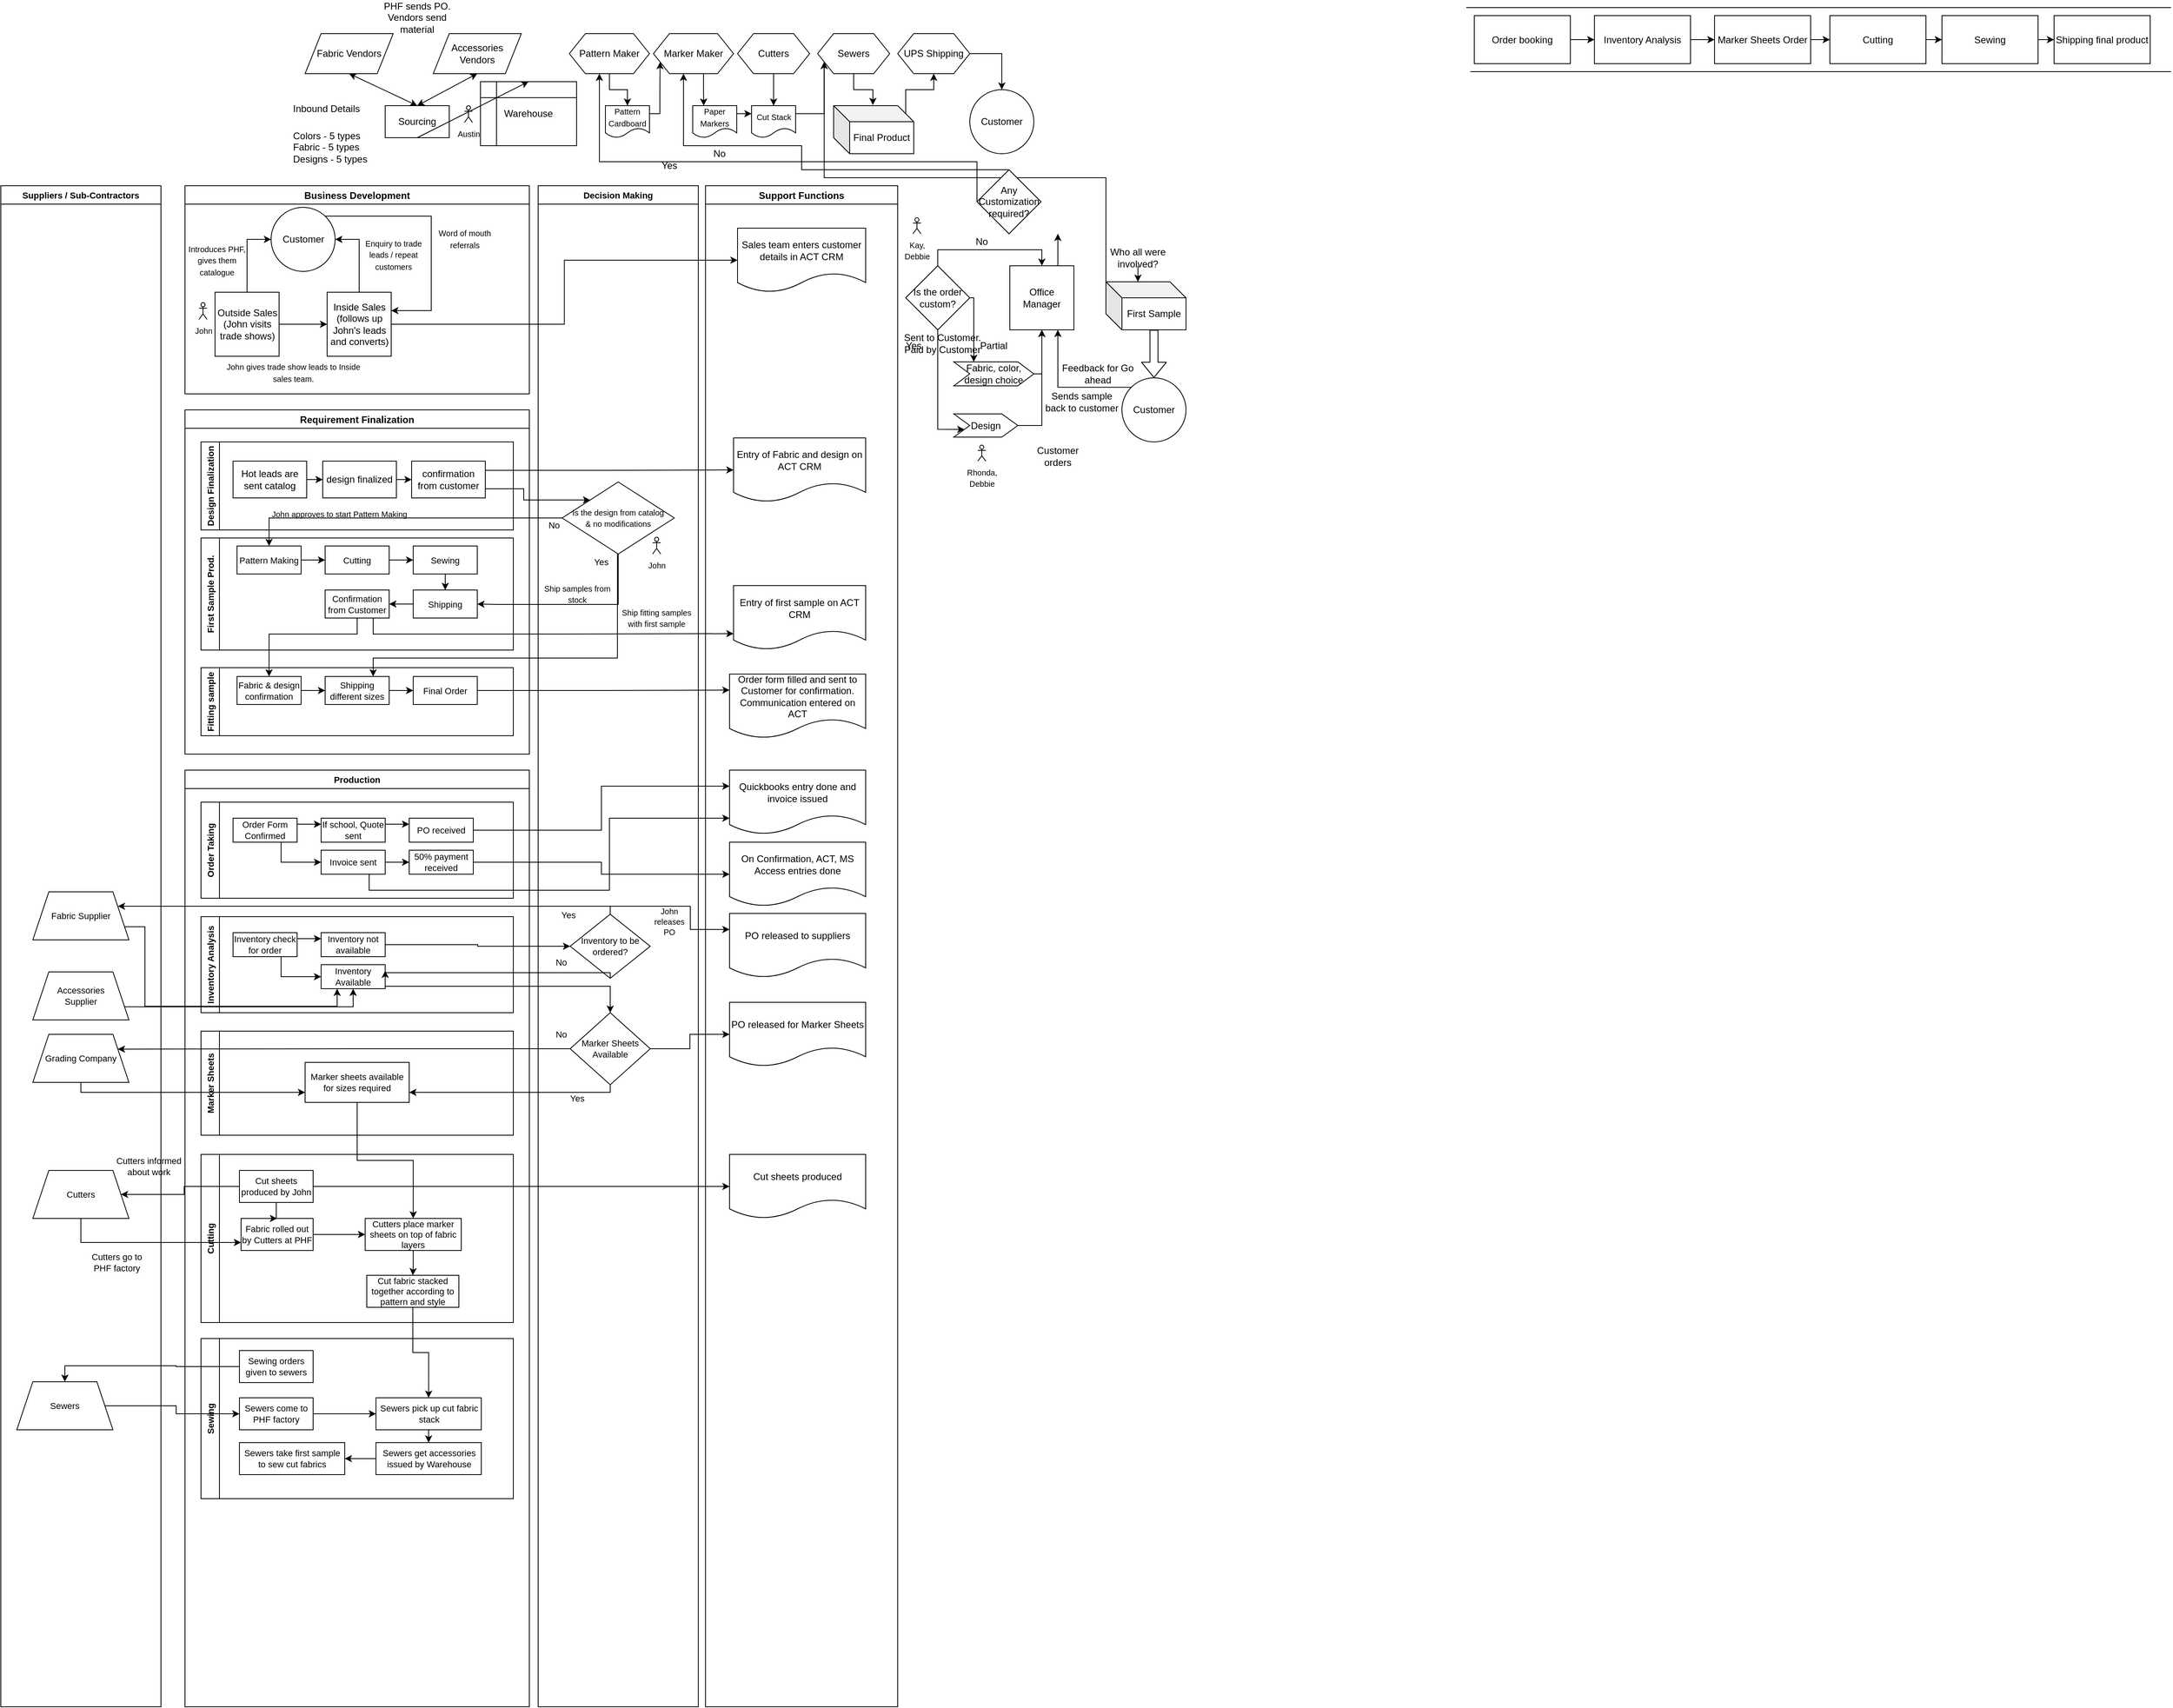 <mxfile version="15.1.4" type="github">
  <diagram id="3ws7TwF3U3amYZibEbVT" name="Page-1">
    <mxGraphModel dx="1653" dy="595" grid="1" gridSize="10" guides="1" tooltips="1" connect="1" arrows="1" fold="1" page="1" pageScale="1" pageWidth="827" pageHeight="1169" math="0" shadow="0">
      <root>
        <mxCell id="0" />
        <mxCell id="1" parent="0" />
        <mxCell id="si4J1eO5tpDbfRMuDnGj-1" value="Sourcing" style="rounded=0;whiteSpace=wrap;html=1;" parent="1" vertex="1">
          <mxGeometry x="120" y="160" width="80" height="40" as="geometry" />
        </mxCell>
        <mxCell id="si4J1eO5tpDbfRMuDnGj-2" value="Fabric Vendors" style="shape=parallelogram;perimeter=parallelogramPerimeter;whiteSpace=wrap;html=1;fixedSize=1;" parent="1" vertex="1">
          <mxGeometry x="20" y="70" width="110" height="50" as="geometry" />
        </mxCell>
        <mxCell id="si4J1eO5tpDbfRMuDnGj-4" value="Accessories&lt;br&gt;Vendors" style="shape=parallelogram;perimeter=parallelogramPerimeter;whiteSpace=wrap;html=1;fixedSize=1;" parent="1" vertex="1">
          <mxGeometry x="180" y="70" width="110" height="50" as="geometry" />
        </mxCell>
        <mxCell id="si4J1eO5tpDbfRMuDnGj-7" value="" style="endArrow=classic;startArrow=classic;html=1;entryX=0.5;entryY=1;entryDx=0;entryDy=0;exitX=0.5;exitY=0;exitDx=0;exitDy=0;" parent="1" source="si4J1eO5tpDbfRMuDnGj-1" target="si4J1eO5tpDbfRMuDnGj-4" edge="1">
          <mxGeometry width="50" height="50" relative="1" as="geometry">
            <mxPoint x="180" y="160" as="sourcePoint" />
            <mxPoint x="240" y="130" as="targetPoint" />
          </mxGeometry>
        </mxCell>
        <mxCell id="si4J1eO5tpDbfRMuDnGj-8" value="PHF sends PO. Vendors send material" style="text;html=1;strokeColor=none;fillColor=none;align=center;verticalAlign=middle;whiteSpace=wrap;rounded=0;" parent="1" vertex="1">
          <mxGeometry x="100" y="40" width="120" height="20" as="geometry" />
        </mxCell>
        <mxCell id="si4J1eO5tpDbfRMuDnGj-9" value="" style="endArrow=classic;startArrow=classic;html=1;exitX=0.5;exitY=0;exitDx=0;exitDy=0;entryX=0.5;entryY=1;entryDx=0;entryDy=0;" parent="1" source="si4J1eO5tpDbfRMuDnGj-1" target="si4J1eO5tpDbfRMuDnGj-2" edge="1">
          <mxGeometry width="50" height="50" relative="1" as="geometry">
            <mxPoint x="10" y="160" as="sourcePoint" />
            <mxPoint x="70" y="130" as="targetPoint" />
          </mxGeometry>
        </mxCell>
        <mxCell id="si4J1eO5tpDbfRMuDnGj-10" value="Warehouse" style="shape=internalStorage;whiteSpace=wrap;html=1;backgroundOutline=1;" parent="1" vertex="1">
          <mxGeometry x="239" y="130" width="120" height="80" as="geometry" />
        </mxCell>
        <mxCell id="si4J1eO5tpDbfRMuDnGj-11" value="" style="endArrow=classic;html=1;exitX=0.5;exitY=1;exitDx=0;exitDy=0;entryX=0.5;entryY=0;entryDx=0;entryDy=0;" parent="1" source="si4J1eO5tpDbfRMuDnGj-1" target="si4J1eO5tpDbfRMuDnGj-10" edge="1">
          <mxGeometry width="50" height="50" relative="1" as="geometry">
            <mxPoint x="190" y="230" as="sourcePoint" />
            <mxPoint x="240" y="180" as="targetPoint" />
          </mxGeometry>
        </mxCell>
        <mxCell id="si4J1eO5tpDbfRMuDnGj-12" value="&lt;h1&gt;&lt;span style=&quot;font-size: 12px ; font-weight: 400&quot;&gt;Inbound Details&lt;/span&gt;&lt;/h1&gt;&lt;div&gt;&lt;span style=&quot;font-size: 12px ; font-weight: 400&quot;&gt;Colors - 5 types&lt;/span&gt;&lt;/div&gt;&lt;div&gt;&lt;span style=&quot;font-size: 12px ; font-weight: 400&quot;&gt;Fabric - 5 types&lt;/span&gt;&lt;/div&gt;&lt;div&gt;&lt;span style=&quot;font-size: 12px ; font-weight: 400&quot;&gt;Designs - 5 types&lt;/span&gt;&lt;/div&gt;" style="text;html=1;strokeColor=none;fillColor=none;spacing=5;spacingTop=-20;whiteSpace=wrap;overflow=hidden;rounded=0;" parent="1" vertex="1">
          <mxGeometry y="140" width="190" height="100" as="geometry" />
        </mxCell>
        <mxCell id="si4J1eO5tpDbfRMuDnGj-69" style="edgeStyle=orthogonalEdgeStyle;rounded=0;orthogonalLoop=1;jettySize=auto;html=1;exitX=0.5;exitY=1;exitDx=0;exitDy=0;entryX=0.5;entryY=0;entryDx=0;entryDy=0;" parent="1" source="si4J1eO5tpDbfRMuDnGj-13" target="si4J1eO5tpDbfRMuDnGj-68" edge="1">
          <mxGeometry relative="1" as="geometry" />
        </mxCell>
        <mxCell id="si4J1eO5tpDbfRMuDnGj-13" value="Pattern Maker" style="shape=hexagon;perimeter=hexagonPerimeter2;whiteSpace=wrap;html=1;fixedSize=1;" parent="1" vertex="1">
          <mxGeometry x="350" y="70" width="100" height="50" as="geometry" />
        </mxCell>
        <mxCell id="si4J1eO5tpDbfRMuDnGj-74" style="edgeStyle=orthogonalEdgeStyle;rounded=0;orthogonalLoop=1;jettySize=auto;html=1;exitX=0.5;exitY=1;exitDx=0;exitDy=0;entryX=0.5;entryY=0;entryDx=0;entryDy=0;" parent="1" source="si4J1eO5tpDbfRMuDnGj-14" target="si4J1eO5tpDbfRMuDnGj-73" edge="1">
          <mxGeometry relative="1" as="geometry" />
        </mxCell>
        <mxCell id="si4J1eO5tpDbfRMuDnGj-14" value="Cutters" style="shape=hexagon;perimeter=hexagonPerimeter2;whiteSpace=wrap;html=1;fixedSize=1;" parent="1" vertex="1">
          <mxGeometry x="560" y="70" width="90" height="50" as="geometry" />
        </mxCell>
        <mxCell id="si4J1eO5tpDbfRMuDnGj-78" style="edgeStyle=orthogonalEdgeStyle;rounded=0;orthogonalLoop=1;jettySize=auto;html=1;exitX=0.5;exitY=1;exitDx=0;exitDy=0;entryX=0.49;entryY=-0.013;entryDx=0;entryDy=0;entryPerimeter=0;" parent="1" source="si4J1eO5tpDbfRMuDnGj-15" target="si4J1eO5tpDbfRMuDnGj-77" edge="1">
          <mxGeometry relative="1" as="geometry" />
        </mxCell>
        <mxCell id="si4J1eO5tpDbfRMuDnGj-15" value="Sewers" style="shape=hexagon;perimeter=hexagonPerimeter2;whiteSpace=wrap;html=1;fixedSize=1;" parent="1" vertex="1">
          <mxGeometry x="660" y="70" width="90" height="50" as="geometry" />
        </mxCell>
        <mxCell id="si4J1eO5tpDbfRMuDnGj-72" style="edgeStyle=orthogonalEdgeStyle;rounded=0;orthogonalLoop=1;jettySize=auto;html=1;exitX=0.625;exitY=1;exitDx=0;exitDy=0;entryX=0.25;entryY=0;entryDx=0;entryDy=0;" parent="1" source="si4J1eO5tpDbfRMuDnGj-16" target="si4J1eO5tpDbfRMuDnGj-71" edge="1">
          <mxGeometry relative="1" as="geometry" />
        </mxCell>
        <mxCell id="si4J1eO5tpDbfRMuDnGj-16" value="Marker Maker" style="shape=hexagon;perimeter=hexagonPerimeter2;whiteSpace=wrap;html=1;fixedSize=1;" parent="1" vertex="1">
          <mxGeometry x="455" y="70" width="100" height="50" as="geometry" />
        </mxCell>
        <mxCell id="si4J1eO5tpDbfRMuDnGj-83" style="edgeStyle=orthogonalEdgeStyle;rounded=0;orthogonalLoop=1;jettySize=auto;html=1;exitX=1;exitY=0.5;exitDx=0;exitDy=0;entryX=0.5;entryY=0;entryDx=0;entryDy=0;" parent="1" source="si4J1eO5tpDbfRMuDnGj-17" target="si4J1eO5tpDbfRMuDnGj-82" edge="1">
          <mxGeometry relative="1" as="geometry" />
        </mxCell>
        <mxCell id="si4J1eO5tpDbfRMuDnGj-17" value="UPS Shipping" style="shape=hexagon;perimeter=hexagonPerimeter2;whiteSpace=wrap;html=1;fixedSize=1;" parent="1" vertex="1">
          <mxGeometry x="760" y="70" width="90" height="50" as="geometry" />
        </mxCell>
        <mxCell id="si4J1eO5tpDbfRMuDnGj-21" value="Customer orders" style="text;html=1;strokeColor=none;fillColor=none;align=center;verticalAlign=middle;whiteSpace=wrap;rounded=0;" parent="1" vertex="1">
          <mxGeometry x="940" y="588" width="40" height="20" as="geometry" />
        </mxCell>
        <mxCell id="si4J1eO5tpDbfRMuDnGj-29" value="&lt;font style=&quot;font-size: 10px&quot;&gt;Kay,&lt;br&gt;Debbie&lt;/font&gt;" style="shape=umlActor;verticalLabelPosition=bottom;verticalAlign=top;html=1;outlineConnect=0;" parent="1" vertex="1">
          <mxGeometry x="779" y="300" width="10" height="20" as="geometry" />
        </mxCell>
        <mxCell id="si4J1eO5tpDbfRMuDnGj-30" value="&lt;font style=&quot;font-size: 10px&quot;&gt;Austin&lt;/font&gt;" style="shape=umlActor;verticalLabelPosition=bottom;verticalAlign=top;html=1;outlineConnect=0;" parent="1" vertex="1">
          <mxGeometry x="219" y="160" width="10" height="21" as="geometry" />
        </mxCell>
        <mxCell id="si4J1eO5tpDbfRMuDnGj-60" style="edgeStyle=orthogonalEdgeStyle;rounded=0;orthogonalLoop=1;jettySize=auto;html=1;exitX=0.75;exitY=0;exitDx=0;exitDy=0;entryX=0.5;entryY=1;entryDx=0;entryDy=0;" parent="1" source="si4J1eO5tpDbfRMuDnGj-32" edge="1">
          <mxGeometry relative="1" as="geometry">
            <mxPoint x="960" y="320" as="targetPoint" />
          </mxGeometry>
        </mxCell>
        <mxCell id="si4J1eO5tpDbfRMuDnGj-32" value="Office Manager" style="whiteSpace=wrap;html=1;aspect=fixed;" parent="1" vertex="1">
          <mxGeometry x="900" y="360" width="80" height="80" as="geometry" />
        </mxCell>
        <mxCell id="si4J1eO5tpDbfRMuDnGj-36" style="edgeStyle=orthogonalEdgeStyle;rounded=0;orthogonalLoop=1;jettySize=auto;html=1;exitX=0.5;exitY=1;exitDx=0;exitDy=0;entryX=0;entryY=0.75;entryDx=0;entryDy=0;" parent="1" source="si4J1eO5tpDbfRMuDnGj-34" target="si4J1eO5tpDbfRMuDnGj-35" edge="1">
          <mxGeometry relative="1" as="geometry">
            <Array as="points">
              <mxPoint x="810" y="564" />
            </Array>
          </mxGeometry>
        </mxCell>
        <mxCell id="si4J1eO5tpDbfRMuDnGj-45" style="edgeStyle=orthogonalEdgeStyle;rounded=0;orthogonalLoop=1;jettySize=auto;html=1;exitX=0.5;exitY=0;exitDx=0;exitDy=0;entryX=0.5;entryY=0;entryDx=0;entryDy=0;" parent="1" source="si4J1eO5tpDbfRMuDnGj-34" target="si4J1eO5tpDbfRMuDnGj-32" edge="1">
          <mxGeometry relative="1" as="geometry" />
        </mxCell>
        <mxCell id="si4J1eO5tpDbfRMuDnGj-48" style="edgeStyle=orthogonalEdgeStyle;rounded=0;orthogonalLoop=1;jettySize=auto;html=1;exitX=1;exitY=0.5;exitDx=0;exitDy=0;entryX=0.25;entryY=0;entryDx=0;entryDy=0;" parent="1" source="si4J1eO5tpDbfRMuDnGj-34" target="si4J1eO5tpDbfRMuDnGj-47" edge="1">
          <mxGeometry relative="1" as="geometry">
            <Array as="points">
              <mxPoint x="855" y="400" />
            </Array>
          </mxGeometry>
        </mxCell>
        <mxCell id="si4J1eO5tpDbfRMuDnGj-34" value="Is the order custom?" style="rhombus;whiteSpace=wrap;html=1;" parent="1" vertex="1">
          <mxGeometry x="770" y="360" width="80" height="80" as="geometry" />
        </mxCell>
        <mxCell id="si4J1eO5tpDbfRMuDnGj-41" style="edgeStyle=orthogonalEdgeStyle;rounded=0;orthogonalLoop=1;jettySize=auto;html=1;exitX=1;exitY=0.5;exitDx=0;exitDy=0;entryX=0.5;entryY=1;entryDx=0;entryDy=0;" parent="1" source="si4J1eO5tpDbfRMuDnGj-35" target="si4J1eO5tpDbfRMuDnGj-32" edge="1">
          <mxGeometry relative="1" as="geometry" />
        </mxCell>
        <mxCell id="si4J1eO5tpDbfRMuDnGj-35" value="Design&lt;br&gt;" style="shape=step;perimeter=stepPerimeter;whiteSpace=wrap;html=1;fixedSize=1;" parent="1" vertex="1">
          <mxGeometry x="830" y="545" width="80" height="29" as="geometry" />
        </mxCell>
        <mxCell id="si4J1eO5tpDbfRMuDnGj-38" value="&lt;font style=&quot;font-size: 10px&quot;&gt;Rhonda,&lt;br&gt;Debbie&lt;/font&gt;" style="shape=umlActor;verticalLabelPosition=bottom;verticalAlign=top;html=1;outlineConnect=0;" parent="1" vertex="1">
          <mxGeometry x="860" y="584" width="10" height="20" as="geometry" />
        </mxCell>
        <mxCell id="si4J1eO5tpDbfRMuDnGj-42" value="Yes" style="text;html=1;strokeColor=none;fillColor=none;align=center;verticalAlign=middle;whiteSpace=wrap;rounded=0;" parent="1" vertex="1">
          <mxGeometry x="760" y="450" width="40" height="20" as="geometry" />
        </mxCell>
        <mxCell id="si4J1eO5tpDbfRMuDnGj-44" value="Partial" style="text;html=1;strokeColor=none;fillColor=none;align=center;verticalAlign=middle;whiteSpace=wrap;rounded=0;" parent="1" vertex="1">
          <mxGeometry x="860" y="450" width="40" height="20" as="geometry" />
        </mxCell>
        <mxCell id="si4J1eO5tpDbfRMuDnGj-46" value="No" style="text;html=1;strokeColor=none;fillColor=none;align=center;verticalAlign=middle;whiteSpace=wrap;rounded=0;" parent="1" vertex="1">
          <mxGeometry x="845" y="320" width="40" height="20" as="geometry" />
        </mxCell>
        <mxCell id="si4J1eO5tpDbfRMuDnGj-49" style="edgeStyle=orthogonalEdgeStyle;rounded=0;orthogonalLoop=1;jettySize=auto;html=1;exitX=1;exitY=0.5;exitDx=0;exitDy=0;entryX=0.5;entryY=1;entryDx=0;entryDy=0;" parent="1" source="si4J1eO5tpDbfRMuDnGj-47" target="si4J1eO5tpDbfRMuDnGj-32" edge="1">
          <mxGeometry relative="1" as="geometry">
            <Array as="points">
              <mxPoint x="940" y="495" />
            </Array>
          </mxGeometry>
        </mxCell>
        <mxCell id="si4J1eO5tpDbfRMuDnGj-47" value="Fabric, color, design choice" style="shape=step;perimeter=stepPerimeter;whiteSpace=wrap;html=1;fixedSize=1;" parent="1" vertex="1">
          <mxGeometry x="830" y="480" width="100" height="30" as="geometry" />
        </mxCell>
        <mxCell id="si4J1eO5tpDbfRMuDnGj-80" style="edgeStyle=orthogonalEdgeStyle;rounded=0;orthogonalLoop=1;jettySize=auto;html=1;exitX=0;exitY=0;exitDx=0;exitDy=0;exitPerimeter=0;entryX=0;entryY=0.75;entryDx=0;entryDy=0;" parent="1" source="si4J1eO5tpDbfRMuDnGj-50" target="si4J1eO5tpDbfRMuDnGj-15" edge="1">
          <mxGeometry relative="1" as="geometry">
            <mxPoint x="650" y="140" as="targetPoint" />
          </mxGeometry>
        </mxCell>
        <mxCell id="si4J1eO5tpDbfRMuDnGj-50" value="First Sample" style="shape=cube;whiteSpace=wrap;html=1;boundedLbl=1;backgroundOutline=1;darkOpacity=0.05;darkOpacity2=0.1;" parent="1" vertex="1">
          <mxGeometry x="1020" y="380" width="100" height="60" as="geometry" />
        </mxCell>
        <mxCell id="si4J1eO5tpDbfRMuDnGj-51" value="" style="shape=flexArrow;endArrow=classic;html=1;" parent="1" edge="1">
          <mxGeometry width="50" height="50" relative="1" as="geometry">
            <mxPoint x="1080" y="440" as="sourcePoint" />
            <mxPoint x="1080" y="500" as="targetPoint" />
          </mxGeometry>
        </mxCell>
        <mxCell id="si4J1eO5tpDbfRMuDnGj-52" value="Sent to Customer. Paid by Customer" style="text;html=1;strokeColor=none;fillColor=none;align=center;verticalAlign=middle;whiteSpace=wrap;rounded=0;" parent="1" vertex="1">
          <mxGeometry x="766" y="447" width="100" height="20" as="geometry" />
        </mxCell>
        <mxCell id="si4J1eO5tpDbfRMuDnGj-53" value="" style="endArrow=classic;html=1;entryX=0;entryY=0;entryDx=40;entryDy=0;entryPerimeter=0;" parent="1" target="si4J1eO5tpDbfRMuDnGj-50" edge="1">
          <mxGeometry width="50" height="50" relative="1" as="geometry">
            <mxPoint x="1060" y="360" as="sourcePoint" />
            <mxPoint x="1050" y="370" as="targetPoint" />
          </mxGeometry>
        </mxCell>
        <mxCell id="si4J1eO5tpDbfRMuDnGj-54" value="Who all were involved?" style="text;html=1;strokeColor=none;fillColor=none;align=center;verticalAlign=middle;whiteSpace=wrap;rounded=0;" parent="1" vertex="1">
          <mxGeometry x="1010" y="340" width="100" height="20" as="geometry" />
        </mxCell>
        <mxCell id="si4J1eO5tpDbfRMuDnGj-56" style="edgeStyle=orthogonalEdgeStyle;rounded=0;orthogonalLoop=1;jettySize=auto;html=1;exitX=0;exitY=0;exitDx=0;exitDy=0;entryX=0.75;entryY=1;entryDx=0;entryDy=0;" parent="1" source="si4J1eO5tpDbfRMuDnGj-55" target="si4J1eO5tpDbfRMuDnGj-32" edge="1">
          <mxGeometry relative="1" as="geometry" />
        </mxCell>
        <mxCell id="si4J1eO5tpDbfRMuDnGj-55" value="Customer" style="ellipse;whiteSpace=wrap;html=1;aspect=fixed;" parent="1" vertex="1">
          <mxGeometry x="1040" y="500" width="80" height="80" as="geometry" />
        </mxCell>
        <mxCell id="si4J1eO5tpDbfRMuDnGj-57" value="Feedback for Go ahead" style="text;html=1;strokeColor=none;fillColor=none;align=center;verticalAlign=middle;whiteSpace=wrap;rounded=0;" parent="1" vertex="1">
          <mxGeometry x="960" y="485" width="100" height="20" as="geometry" />
        </mxCell>
        <mxCell id="si4J1eO5tpDbfRMuDnGj-58" value="Sends sample back to customer" style="text;html=1;strokeColor=none;fillColor=none;align=center;verticalAlign=middle;whiteSpace=wrap;rounded=0;" parent="1" vertex="1">
          <mxGeometry x="940" y="520" width="100" height="20" as="geometry" />
        </mxCell>
        <mxCell id="si4J1eO5tpDbfRMuDnGj-61" style="edgeStyle=orthogonalEdgeStyle;rounded=0;orthogonalLoop=1;jettySize=auto;html=1;exitX=0.5;exitY=0;exitDx=0;exitDy=0;entryX=0.375;entryY=1;entryDx=0;entryDy=0;" parent="1" source="si4J1eO5tpDbfRMuDnGj-59" target="si4J1eO5tpDbfRMuDnGj-16" edge="1">
          <mxGeometry relative="1" as="geometry">
            <Array as="points">
              <mxPoint x="640" y="210" />
              <mxPoint x="493" y="210" />
            </Array>
          </mxGeometry>
        </mxCell>
        <mxCell id="si4J1eO5tpDbfRMuDnGj-67" style="edgeStyle=orthogonalEdgeStyle;rounded=0;orthogonalLoop=1;jettySize=auto;html=1;exitX=0;exitY=0.5;exitDx=0;exitDy=0;entryX=0.375;entryY=1;entryDx=0;entryDy=0;" parent="1" source="si4J1eO5tpDbfRMuDnGj-59" target="si4J1eO5tpDbfRMuDnGj-13" edge="1">
          <mxGeometry relative="1" as="geometry">
            <mxPoint x="390" y="150" as="targetPoint" />
            <Array as="points">
              <mxPoint x="859" y="230" />
              <mxPoint x="388" y="230" />
            </Array>
          </mxGeometry>
        </mxCell>
        <mxCell id="si4J1eO5tpDbfRMuDnGj-59" value="Any Customization required?" style="rhombus;whiteSpace=wrap;html=1;" parent="1" vertex="1">
          <mxGeometry x="859" y="240" width="80" height="80" as="geometry" />
        </mxCell>
        <mxCell id="si4J1eO5tpDbfRMuDnGj-63" value="Yes" style="text;html=1;strokeColor=none;fillColor=none;align=center;verticalAlign=middle;whiteSpace=wrap;rounded=0;" parent="1" vertex="1">
          <mxGeometry x="455" y="225" width="40" height="20" as="geometry" />
        </mxCell>
        <mxCell id="si4J1eO5tpDbfRMuDnGj-64" value="No" style="text;html=1;strokeColor=none;fillColor=none;align=center;verticalAlign=middle;whiteSpace=wrap;rounded=0;" parent="1" vertex="1">
          <mxGeometry x="520" y="210" width="35" height="20" as="geometry" />
        </mxCell>
        <mxCell id="si4J1eO5tpDbfRMuDnGj-70" style="edgeStyle=orthogonalEdgeStyle;rounded=0;orthogonalLoop=1;jettySize=auto;html=1;exitX=1;exitY=0.25;exitDx=0;exitDy=0;entryX=0;entryY=0.75;entryDx=0;entryDy=0;" parent="1" source="si4J1eO5tpDbfRMuDnGj-68" target="si4J1eO5tpDbfRMuDnGj-16" edge="1">
          <mxGeometry relative="1" as="geometry">
            <Array as="points">
              <mxPoint x="463" y="170" />
              <mxPoint x="463" y="140" />
            </Array>
          </mxGeometry>
        </mxCell>
        <mxCell id="si4J1eO5tpDbfRMuDnGj-68" value="&lt;font style=&quot;font-size: 10px&quot;&gt;Pattern&lt;br&gt;Cardboard&lt;/font&gt;" style="shape=document;whiteSpace=wrap;html=1;boundedLbl=1;" parent="1" vertex="1">
          <mxGeometry x="395" y="160" width="55" height="40" as="geometry" />
        </mxCell>
        <mxCell id="si4J1eO5tpDbfRMuDnGj-75" style="edgeStyle=orthogonalEdgeStyle;rounded=0;orthogonalLoop=1;jettySize=auto;html=1;exitX=1;exitY=0.25;exitDx=0;exitDy=0;entryX=0;entryY=0.25;entryDx=0;entryDy=0;" parent="1" source="si4J1eO5tpDbfRMuDnGj-71" target="si4J1eO5tpDbfRMuDnGj-73" edge="1">
          <mxGeometry relative="1" as="geometry" />
        </mxCell>
        <mxCell id="si4J1eO5tpDbfRMuDnGj-71" value="&lt;span style=&quot;font-size: 10px&quot;&gt;Paper Markers&lt;/span&gt;" style="shape=document;whiteSpace=wrap;html=1;boundedLbl=1;" parent="1" vertex="1">
          <mxGeometry x="504" y="160" width="55" height="40" as="geometry" />
        </mxCell>
        <mxCell id="si4J1eO5tpDbfRMuDnGj-79" style="edgeStyle=orthogonalEdgeStyle;rounded=0;orthogonalLoop=1;jettySize=auto;html=1;exitX=1;exitY=0.25;exitDx=0;exitDy=0;entryX=0;entryY=0.75;entryDx=0;entryDy=0;" parent="1" source="si4J1eO5tpDbfRMuDnGj-73" target="si4J1eO5tpDbfRMuDnGj-15" edge="1">
          <mxGeometry relative="1" as="geometry" />
        </mxCell>
        <mxCell id="si4J1eO5tpDbfRMuDnGj-73" value="&lt;span style=&quot;font-size: 10px&quot;&gt;Cut Stack&lt;/span&gt;" style="shape=document;whiteSpace=wrap;html=1;boundedLbl=1;" parent="1" vertex="1">
          <mxGeometry x="577.5" y="160" width="55" height="40" as="geometry" />
        </mxCell>
        <mxCell id="si4J1eO5tpDbfRMuDnGj-81" style="edgeStyle=orthogonalEdgeStyle;rounded=0;orthogonalLoop=1;jettySize=auto;html=1;exitX=0;exitY=0;exitDx=90;exitDy=10;exitPerimeter=0;entryX=0.5;entryY=1;entryDx=0;entryDy=0;" parent="1" source="si4J1eO5tpDbfRMuDnGj-77" target="si4J1eO5tpDbfRMuDnGj-17" edge="1">
          <mxGeometry relative="1" as="geometry" />
        </mxCell>
        <mxCell id="si4J1eO5tpDbfRMuDnGj-77" value="Final Product" style="shape=cube;whiteSpace=wrap;html=1;boundedLbl=1;backgroundOutline=1;darkOpacity=0.05;darkOpacity2=0.1;" parent="1" vertex="1">
          <mxGeometry x="680" y="160" width="100" height="60" as="geometry" />
        </mxCell>
        <mxCell id="si4J1eO5tpDbfRMuDnGj-82" value="Customer" style="ellipse;whiteSpace=wrap;html=1;aspect=fixed;" parent="1" vertex="1">
          <mxGeometry x="850" y="140" width="80" height="80" as="geometry" />
        </mxCell>
        <mxCell id="giM4vc__VoLusEjrDxA1-3" value="" style="edgeStyle=orthogonalEdgeStyle;rounded=0;orthogonalLoop=1;jettySize=auto;html=1;" parent="1" source="giM4vc__VoLusEjrDxA1-1" target="giM4vc__VoLusEjrDxA1-2" edge="1">
          <mxGeometry relative="1" as="geometry" />
        </mxCell>
        <mxCell id="giM4vc__VoLusEjrDxA1-1" value="Order booking" style="rounded=0;whiteSpace=wrap;html=1;" parent="1" vertex="1">
          <mxGeometry x="1480" y="47.5" width="120" height="60" as="geometry" />
        </mxCell>
        <mxCell id="giM4vc__VoLusEjrDxA1-5" value="" style="edgeStyle=orthogonalEdgeStyle;rounded=0;orthogonalLoop=1;jettySize=auto;html=1;entryX=0;entryY=0.5;entryDx=0;entryDy=0;" parent="1" source="giM4vc__VoLusEjrDxA1-2" target="giM4vc__VoLusEjrDxA1-6" edge="1">
          <mxGeometry relative="1" as="geometry">
            <mxPoint x="1780" y="77.5" as="targetPoint" />
          </mxGeometry>
        </mxCell>
        <mxCell id="giM4vc__VoLusEjrDxA1-2" value="Inventory Analysis" style="whiteSpace=wrap;html=1;rounded=0;" parent="1" vertex="1">
          <mxGeometry x="1630" y="47.5" width="120" height="60" as="geometry" />
        </mxCell>
        <mxCell id="giM4vc__VoLusEjrDxA1-9" value="" style="edgeStyle=orthogonalEdgeStyle;rounded=0;orthogonalLoop=1;jettySize=auto;html=1;" parent="1" source="giM4vc__VoLusEjrDxA1-6" target="giM4vc__VoLusEjrDxA1-8" edge="1">
          <mxGeometry relative="1" as="geometry" />
        </mxCell>
        <mxCell id="giM4vc__VoLusEjrDxA1-6" value="Marker Sheets Order" style="whiteSpace=wrap;html=1;rounded=0;" parent="1" vertex="1">
          <mxGeometry x="1780" y="47.5" width="120" height="60" as="geometry" />
        </mxCell>
        <mxCell id="giM4vc__VoLusEjrDxA1-13" value="" style="edgeStyle=orthogonalEdgeStyle;rounded=0;orthogonalLoop=1;jettySize=auto;html=1;" parent="1" source="giM4vc__VoLusEjrDxA1-8" target="giM4vc__VoLusEjrDxA1-12" edge="1">
          <mxGeometry relative="1" as="geometry" />
        </mxCell>
        <mxCell id="giM4vc__VoLusEjrDxA1-8" value="Cutting" style="whiteSpace=wrap;html=1;rounded=0;" parent="1" vertex="1">
          <mxGeometry x="1924" y="47.5" width="120" height="60" as="geometry" />
        </mxCell>
        <mxCell id="giM4vc__VoLusEjrDxA1-10" value="" style="endArrow=none;html=1;" parent="1" edge="1">
          <mxGeometry width="50" height="50" relative="1" as="geometry">
            <mxPoint x="1470" y="37.5" as="sourcePoint" />
            <mxPoint x="2350" y="37.5" as="targetPoint" />
          </mxGeometry>
        </mxCell>
        <mxCell id="giM4vc__VoLusEjrDxA1-11" value="" style="endArrow=none;html=1;" parent="1" edge="1">
          <mxGeometry width="50" height="50" relative="1" as="geometry">
            <mxPoint x="1475" y="117.5" as="sourcePoint" />
            <mxPoint x="2350" y="117.5" as="targetPoint" />
          </mxGeometry>
        </mxCell>
        <mxCell id="giM4vc__VoLusEjrDxA1-15" value="" style="edgeStyle=orthogonalEdgeStyle;rounded=0;orthogonalLoop=1;jettySize=auto;html=1;" parent="1" source="giM4vc__VoLusEjrDxA1-12" target="giM4vc__VoLusEjrDxA1-14" edge="1">
          <mxGeometry relative="1" as="geometry" />
        </mxCell>
        <mxCell id="giM4vc__VoLusEjrDxA1-12" value="Sewing" style="whiteSpace=wrap;html=1;rounded=0;" parent="1" vertex="1">
          <mxGeometry x="2064" y="47.5" width="120" height="60" as="geometry" />
        </mxCell>
        <mxCell id="giM4vc__VoLusEjrDxA1-14" value="Shipping final product" style="whiteSpace=wrap;html=1;rounded=0;" parent="1" vertex="1">
          <mxGeometry x="2204" y="47.5" width="120" height="60" as="geometry" />
        </mxCell>
        <mxCell id="Ys0ninHCE1J-J9OSWRq_-14" value="Business Development" style="swimlane;" vertex="1" parent="1">
          <mxGeometry x="-130" y="260" width="430" height="260" as="geometry">
            <mxRectangle x="-130" y="260" width="130" height="23" as="alternateBounds" />
          </mxGeometry>
        </mxCell>
        <mxCell id="si4J1eO5tpDbfRMuDnGj-18" value="Inside Sales&lt;br&gt;(follows up John&#39;s leads and converts)" style="whiteSpace=wrap;html=1;aspect=fixed;" parent="Ys0ninHCE1J-J9OSWRq_-14" vertex="1">
          <mxGeometry x="177.5" y="133" width="80" height="80" as="geometry" />
        </mxCell>
        <mxCell id="Ys0ninHCE1J-J9OSWRq_-9" style="edgeStyle=orthogonalEdgeStyle;rounded=0;orthogonalLoop=1;jettySize=auto;html=1;exitX=1;exitY=0;exitDx=0;exitDy=0;entryX=1;entryY=0.25;entryDx=0;entryDy=0;" edge="1" parent="Ys0ninHCE1J-J9OSWRq_-14">
          <mxGeometry relative="1" as="geometry">
            <mxPoint x="175.784" y="41.716" as="sourcePoint" />
            <mxPoint x="257.5" y="156" as="targetPoint" />
            <Array as="points">
              <mxPoint x="307.5" y="38" />
              <mxPoint x="307.5" y="156" />
            </Array>
          </mxGeometry>
        </mxCell>
        <mxCell id="si4J1eO5tpDbfRMuDnGj-19" value="Customer" style="ellipse;whiteSpace=wrap;html=1;aspect=fixed;" parent="Ys0ninHCE1J-J9OSWRq_-14" vertex="1">
          <mxGeometry x="107.5" y="27" width="80" height="80" as="geometry" />
        </mxCell>
        <mxCell id="Ys0ninHCE1J-J9OSWRq_-4" style="edgeStyle=orthogonalEdgeStyle;rounded=0;orthogonalLoop=1;jettySize=auto;html=1;exitX=0.5;exitY=0;exitDx=0;exitDy=0;entryX=1;entryY=0.5;entryDx=0;entryDy=0;" edge="1" parent="Ys0ninHCE1J-J9OSWRq_-14" source="si4J1eO5tpDbfRMuDnGj-18" target="si4J1eO5tpDbfRMuDnGj-19">
          <mxGeometry relative="1" as="geometry" />
        </mxCell>
        <mxCell id="Ys0ninHCE1J-J9OSWRq_-2" style="edgeStyle=orthogonalEdgeStyle;rounded=0;orthogonalLoop=1;jettySize=auto;html=1;exitX=0.5;exitY=0;exitDx=0;exitDy=0;entryX=0;entryY=0.5;entryDx=0;entryDy=0;" edge="1" parent="Ys0ninHCE1J-J9OSWRq_-14" source="si4J1eO5tpDbfRMuDnGj-23" target="si4J1eO5tpDbfRMuDnGj-19">
          <mxGeometry relative="1" as="geometry" />
        </mxCell>
        <mxCell id="Ys0ninHCE1J-J9OSWRq_-3" style="edgeStyle=orthogonalEdgeStyle;rounded=0;orthogonalLoop=1;jettySize=auto;html=1;exitX=1;exitY=0.5;exitDx=0;exitDy=0;entryX=0;entryY=0.5;entryDx=0;entryDy=0;" edge="1" parent="Ys0ninHCE1J-J9OSWRq_-14" source="si4J1eO5tpDbfRMuDnGj-23" target="si4J1eO5tpDbfRMuDnGj-18">
          <mxGeometry relative="1" as="geometry" />
        </mxCell>
        <mxCell id="si4J1eO5tpDbfRMuDnGj-23" value="Outside Sales&lt;br&gt;(John visits trade shows)" style="whiteSpace=wrap;html=1;aspect=fixed;" parent="Ys0ninHCE1J-J9OSWRq_-14" vertex="1">
          <mxGeometry x="37.5" y="133" width="80" height="80" as="geometry" />
        </mxCell>
        <mxCell id="si4J1eO5tpDbfRMuDnGj-28" value="&lt;font style=&quot;font-size: 10px&quot;&gt;John gives trade show leads to Inside sales team.&lt;br&gt;&lt;/font&gt;" style="text;html=1;strokeColor=none;fillColor=none;align=center;verticalAlign=middle;whiteSpace=wrap;rounded=0;" parent="Ys0ninHCE1J-J9OSWRq_-14" vertex="1">
          <mxGeometry x="47.5" y="223" width="175" height="20" as="geometry" />
        </mxCell>
        <mxCell id="si4J1eO5tpDbfRMuDnGj-31" value="&lt;font style=&quot;font-size: 10px&quot;&gt;John&lt;/font&gt;" style="shape=umlActor;verticalLabelPosition=bottom;verticalAlign=top;html=1;outlineConnect=0;" parent="Ys0ninHCE1J-J9OSWRq_-14" vertex="1">
          <mxGeometry x="17.5" y="146" width="10" height="21" as="geometry" />
        </mxCell>
        <mxCell id="Ys0ninHCE1J-J9OSWRq_-5" value="&lt;font style=&quot;font-size: 10px&quot;&gt;Enquiry to trade leads / repeat customers&lt;br&gt;&lt;/font&gt;" style="text;html=1;strokeColor=none;fillColor=none;align=center;verticalAlign=middle;whiteSpace=wrap;rounded=0;" vertex="1" parent="Ys0ninHCE1J-J9OSWRq_-14">
          <mxGeometry x="222.5" y="76" width="75" height="20" as="geometry" />
        </mxCell>
        <mxCell id="si4J1eO5tpDbfRMuDnGj-25" value="&lt;font style=&quot;font-size: 10px&quot;&gt;Introduces PHF, gives them catalogue&lt;/font&gt;" style="text;html=1;strokeColor=none;fillColor=none;align=center;verticalAlign=middle;whiteSpace=wrap;rounded=0;" parent="Ys0ninHCE1J-J9OSWRq_-14" vertex="1">
          <mxGeometry x="-5.5" y="83" width="90" height="20" as="geometry" />
        </mxCell>
        <mxCell id="Ys0ninHCE1J-J9OSWRq_-7" value="&lt;font style=&quot;font-size: 10px&quot;&gt;Word of mouth referrals&lt;br&gt;&lt;/font&gt;" style="text;html=1;strokeColor=none;fillColor=none;align=center;verticalAlign=middle;whiteSpace=wrap;rounded=0;" vertex="1" parent="Ys0ninHCE1J-J9OSWRq_-14">
          <mxGeometry x="297.5" y="56" width="102.5" height="20" as="geometry" />
        </mxCell>
        <mxCell id="Ys0ninHCE1J-J9OSWRq_-15" value="Support Functions" style="swimlane;" vertex="1" parent="1">
          <mxGeometry x="520" y="260" width="240" height="1900" as="geometry">
            <mxRectangle x="360" y="260" width="130" height="23" as="alternateBounds" />
          </mxGeometry>
        </mxCell>
        <mxCell id="Ys0ninHCE1J-J9OSWRq_-16" value="Sales team enters customer details in ACT CRM" style="shape=document;whiteSpace=wrap;html=1;boundedLbl=1;" vertex="1" parent="Ys0ninHCE1J-J9OSWRq_-15">
          <mxGeometry x="40" y="53" width="160" height="80" as="geometry" />
        </mxCell>
        <mxCell id="Ys0ninHCE1J-J9OSWRq_-55" value="Entry of Fabric and design on ACT CRM" style="shape=document;whiteSpace=wrap;html=1;boundedLbl=1;" vertex="1" parent="Ys0ninHCE1J-J9OSWRq_-15">
          <mxGeometry x="35" y="315" width="165" height="80" as="geometry" />
        </mxCell>
        <mxCell id="Ys0ninHCE1J-J9OSWRq_-58" value="Entry of first sample on ACT CRM" style="shape=document;whiteSpace=wrap;html=1;boundedLbl=1;" vertex="1" parent="Ys0ninHCE1J-J9OSWRq_-15">
          <mxGeometry x="35" y="499.5" width="165" height="80" as="geometry" />
        </mxCell>
        <mxCell id="Ys0ninHCE1J-J9OSWRq_-60" value="Order form filled and sent to Customer for confirmation.&lt;br&gt;Communication entered on ACT" style="shape=document;whiteSpace=wrap;html=1;boundedLbl=1;" vertex="1" parent="Ys0ninHCE1J-J9OSWRq_-15">
          <mxGeometry x="30" y="610" width="170" height="80" as="geometry" />
        </mxCell>
        <mxCell id="Ys0ninHCE1J-J9OSWRq_-75" value="On Confirmation, ACT, MS Access entries done" style="shape=document;whiteSpace=wrap;html=1;boundedLbl=1;" vertex="1" parent="Ys0ninHCE1J-J9OSWRq_-15">
          <mxGeometry x="30" y="820" width="170" height="80" as="geometry" />
        </mxCell>
        <mxCell id="Ys0ninHCE1J-J9OSWRq_-97" value="Quickbooks entry done and invoice issued" style="shape=document;whiteSpace=wrap;html=1;boundedLbl=1;" vertex="1" parent="Ys0ninHCE1J-J9OSWRq_-15">
          <mxGeometry x="30" y="730" width="170" height="80" as="geometry" />
        </mxCell>
        <mxCell id="Ys0ninHCE1J-J9OSWRq_-125" value="PO released to suppliers" style="shape=document;whiteSpace=wrap;html=1;boundedLbl=1;" vertex="1" parent="Ys0ninHCE1J-J9OSWRq_-15">
          <mxGeometry x="30" y="909" width="170" height="80" as="geometry" />
        </mxCell>
        <mxCell id="Ys0ninHCE1J-J9OSWRq_-147" value="PO released for Marker Sheets" style="shape=document;whiteSpace=wrap;html=1;boundedLbl=1;" vertex="1" parent="Ys0ninHCE1J-J9OSWRq_-15">
          <mxGeometry x="30" y="1020" width="170" height="80" as="geometry" />
        </mxCell>
        <mxCell id="Ys0ninHCE1J-J9OSWRq_-164" value="Cut sheets produced" style="shape=document;whiteSpace=wrap;html=1;boundedLbl=1;" vertex="1" parent="Ys0ninHCE1J-J9OSWRq_-15">
          <mxGeometry x="30" y="1210" width="170" height="80" as="geometry" />
        </mxCell>
        <mxCell id="Ys0ninHCE1J-J9OSWRq_-17" style="edgeStyle=orthogonalEdgeStyle;rounded=0;orthogonalLoop=1;jettySize=auto;html=1;exitX=1;exitY=0.5;exitDx=0;exitDy=0;entryX=0;entryY=0.5;entryDx=0;entryDy=0;" edge="1" parent="1" source="si4J1eO5tpDbfRMuDnGj-18" target="Ys0ninHCE1J-J9OSWRq_-16">
          <mxGeometry relative="1" as="geometry" />
        </mxCell>
        <mxCell id="Ys0ninHCE1J-J9OSWRq_-18" value="Requirement Finalization" style="swimlane;" vertex="1" parent="1">
          <mxGeometry x="-130" y="540" width="430" height="430" as="geometry">
            <mxRectangle x="-130" y="540" width="180" height="23" as="alternateBounds" />
          </mxGeometry>
        </mxCell>
        <mxCell id="Ys0ninHCE1J-J9OSWRq_-36" value="Design Finalization" style="swimlane;horizontal=0;startSize=23;fontSize=11;" vertex="1" parent="Ys0ninHCE1J-J9OSWRq_-18">
          <mxGeometry x="20" y="40" width="390" height="110" as="geometry">
            <mxRectangle x="20" y="40" width="30" height="130" as="alternateBounds" />
          </mxGeometry>
        </mxCell>
        <mxCell id="Ys0ninHCE1J-J9OSWRq_-20" value="Hot leads are sent catalog" style="rounded=0;whiteSpace=wrap;html=1;" vertex="1" parent="Ys0ninHCE1J-J9OSWRq_-36">
          <mxGeometry x="40" y="24" width="92" height="46" as="geometry" />
        </mxCell>
        <mxCell id="Ys0ninHCE1J-J9OSWRq_-23" value="design finalized" style="rounded=0;whiteSpace=wrap;html=1;" vertex="1" parent="Ys0ninHCE1J-J9OSWRq_-36">
          <mxGeometry x="152" y="24" width="92" height="46" as="geometry" />
        </mxCell>
        <mxCell id="Ys0ninHCE1J-J9OSWRq_-25" value="confirmation from customer" style="rounded=0;whiteSpace=wrap;html=1;" vertex="1" parent="Ys0ninHCE1J-J9OSWRq_-36">
          <mxGeometry x="263" y="24" width="92" height="46" as="geometry" />
        </mxCell>
        <mxCell id="Ys0ninHCE1J-J9OSWRq_-24" style="edgeStyle=orthogonalEdgeStyle;rounded=0;orthogonalLoop=1;jettySize=auto;html=1;exitX=1;exitY=0.5;exitDx=0;exitDy=0;entryX=0;entryY=0.5;entryDx=0;entryDy=0;" edge="1" parent="Ys0ninHCE1J-J9OSWRq_-36" source="Ys0ninHCE1J-J9OSWRq_-20" target="Ys0ninHCE1J-J9OSWRq_-23">
          <mxGeometry relative="1" as="geometry" />
        </mxCell>
        <mxCell id="Ys0ninHCE1J-J9OSWRq_-26" style="edgeStyle=orthogonalEdgeStyle;rounded=0;orthogonalLoop=1;jettySize=auto;html=1;exitX=1;exitY=0.5;exitDx=0;exitDy=0;entryX=0;entryY=0.5;entryDx=0;entryDy=0;" edge="1" parent="Ys0ninHCE1J-J9OSWRq_-36" source="Ys0ninHCE1J-J9OSWRq_-23" target="Ys0ninHCE1J-J9OSWRq_-25">
          <mxGeometry relative="1" as="geometry" />
        </mxCell>
        <mxCell id="Ys0ninHCE1J-J9OSWRq_-48" value="&lt;font style=&quot;font-size: 10px&quot;&gt;John approves to start Pattern Making&lt;/font&gt;" style="text;html=1;strokeColor=none;fillColor=none;align=center;verticalAlign=middle;whiteSpace=wrap;rounded=0;fontSize=11;" vertex="1" parent="Ys0ninHCE1J-J9OSWRq_-36">
          <mxGeometry x="77" y="80" width="192" height="20" as="geometry" />
        </mxCell>
        <mxCell id="Ys0ninHCE1J-J9OSWRq_-46" style="edgeStyle=orthogonalEdgeStyle;rounded=0;orthogonalLoop=1;jettySize=auto;html=1;exitX=0;exitY=0.5;exitDx=0;exitDy=0;entryX=1;entryY=0.5;entryDx=0;entryDy=0;fontSize=11;" edge="1" parent="Ys0ninHCE1J-J9OSWRq_-18" source="Ys0ninHCE1J-J9OSWRq_-43" target="Ys0ninHCE1J-J9OSWRq_-44">
          <mxGeometry relative="1" as="geometry" />
        </mxCell>
        <mxCell id="Ys0ninHCE1J-J9OSWRq_-43" value="Shipping" style="rounded=0;whiteSpace=wrap;html=1;fontSize=11;" vertex="1" parent="Ys0ninHCE1J-J9OSWRq_-18">
          <mxGeometry x="285" y="225" width="80" height="35" as="geometry" />
        </mxCell>
        <mxCell id="Ys0ninHCE1J-J9OSWRq_-57" style="edgeStyle=orthogonalEdgeStyle;rounded=0;orthogonalLoop=1;jettySize=auto;html=1;exitX=0.5;exitY=1;exitDx=0;exitDy=0;entryX=0.5;entryY=0;entryDx=0;entryDy=0;fontSize=11;" edge="1" parent="Ys0ninHCE1J-J9OSWRq_-18" source="Ys0ninHCE1J-J9OSWRq_-44" target="Ys0ninHCE1J-J9OSWRq_-50">
          <mxGeometry relative="1" as="geometry">
            <Array as="points">
              <mxPoint x="215" y="280" />
              <mxPoint x="105" y="280" />
            </Array>
          </mxGeometry>
        </mxCell>
        <mxCell id="Ys0ninHCE1J-J9OSWRq_-44" value="Confirmation from Customer" style="rounded=0;whiteSpace=wrap;html=1;fontSize=11;" vertex="1" parent="Ys0ninHCE1J-J9OSWRq_-18">
          <mxGeometry x="175" y="225" width="80" height="35" as="geometry" />
        </mxCell>
        <mxCell id="Ys0ninHCE1J-J9OSWRq_-49" value="Fitting sample" style="swimlane;horizontal=0;startSize=23;fontSize=11;" vertex="1" parent="Ys0ninHCE1J-J9OSWRq_-18">
          <mxGeometry x="20" y="322" width="390" height="85" as="geometry">
            <mxRectangle x="-110" y="700" width="30" height="120" as="alternateBounds" />
          </mxGeometry>
        </mxCell>
        <mxCell id="Ys0ninHCE1J-J9OSWRq_-50" value="Fabric &amp;amp; design confirmation" style="rounded=0;whiteSpace=wrap;html=1;fontSize=11;" vertex="1" parent="Ys0ninHCE1J-J9OSWRq_-49">
          <mxGeometry x="45" y="11" width="80" height="35" as="geometry" />
        </mxCell>
        <mxCell id="Ys0ninHCE1J-J9OSWRq_-51" value="Shipping different sizes" style="rounded=0;whiteSpace=wrap;html=1;fontSize=11;" vertex="1" parent="Ys0ninHCE1J-J9OSWRq_-49">
          <mxGeometry x="155" y="11" width="80" height="35" as="geometry" />
        </mxCell>
        <mxCell id="Ys0ninHCE1J-J9OSWRq_-52" value="Final Order" style="rounded=0;whiteSpace=wrap;html=1;fontSize=11;" vertex="1" parent="Ys0ninHCE1J-J9OSWRq_-49">
          <mxGeometry x="265" y="11" width="80" height="35" as="geometry" />
        </mxCell>
        <mxCell id="Ys0ninHCE1J-J9OSWRq_-53" style="edgeStyle=orthogonalEdgeStyle;rounded=0;orthogonalLoop=1;jettySize=auto;html=1;exitX=1;exitY=0.5;exitDx=0;exitDy=0;entryX=0;entryY=0.5;entryDx=0;entryDy=0;fontSize=11;" edge="1" parent="Ys0ninHCE1J-J9OSWRq_-49" source="Ys0ninHCE1J-J9OSWRq_-50" target="Ys0ninHCE1J-J9OSWRq_-51">
          <mxGeometry relative="1" as="geometry" />
        </mxCell>
        <mxCell id="Ys0ninHCE1J-J9OSWRq_-54" style="edgeStyle=orthogonalEdgeStyle;rounded=0;orthogonalLoop=1;jettySize=auto;html=1;exitX=1;exitY=0.5;exitDx=0;exitDy=0;entryX=0;entryY=0.5;entryDx=0;entryDy=0;fontSize=11;" edge="1" parent="Ys0ninHCE1J-J9OSWRq_-49" source="Ys0ninHCE1J-J9OSWRq_-51" target="Ys0ninHCE1J-J9OSWRq_-52">
          <mxGeometry relative="1" as="geometry" />
        </mxCell>
        <mxCell id="Ys0ninHCE1J-J9OSWRq_-28" value="First Sample Prod." style="swimlane;horizontal=0;startSize=23;fontSize=11;" vertex="1" parent="1">
          <mxGeometry x="-110" y="700" width="390" height="140" as="geometry">
            <mxRectangle x="-110" y="700" width="30" height="120" as="alternateBounds" />
          </mxGeometry>
        </mxCell>
        <mxCell id="Ys0ninHCE1J-J9OSWRq_-37" value="Pattern Making" style="rounded=0;whiteSpace=wrap;html=1;fontSize=11;" vertex="1" parent="Ys0ninHCE1J-J9OSWRq_-28">
          <mxGeometry x="45" y="10" width="80" height="35" as="geometry" />
        </mxCell>
        <mxCell id="Ys0ninHCE1J-J9OSWRq_-38" value="Cutting" style="rounded=0;whiteSpace=wrap;html=1;fontSize=11;" vertex="1" parent="Ys0ninHCE1J-J9OSWRq_-28">
          <mxGeometry x="155" y="10" width="80" height="35" as="geometry" />
        </mxCell>
        <mxCell id="Ys0ninHCE1J-J9OSWRq_-39" value="Sewing" style="rounded=0;whiteSpace=wrap;html=1;fontSize=11;" vertex="1" parent="Ys0ninHCE1J-J9OSWRq_-28">
          <mxGeometry x="265" y="10" width="80" height="35" as="geometry" />
        </mxCell>
        <mxCell id="Ys0ninHCE1J-J9OSWRq_-40" style="edgeStyle=orthogonalEdgeStyle;rounded=0;orthogonalLoop=1;jettySize=auto;html=1;exitX=1;exitY=0.5;exitDx=0;exitDy=0;entryX=0;entryY=0.5;entryDx=0;entryDy=0;fontSize=11;" edge="1" parent="Ys0ninHCE1J-J9OSWRq_-28" source="Ys0ninHCE1J-J9OSWRq_-37" target="Ys0ninHCE1J-J9OSWRq_-38">
          <mxGeometry relative="1" as="geometry" />
        </mxCell>
        <mxCell id="Ys0ninHCE1J-J9OSWRq_-41" style="edgeStyle=orthogonalEdgeStyle;rounded=0;orthogonalLoop=1;jettySize=auto;html=1;exitX=1;exitY=0.5;exitDx=0;exitDy=0;entryX=0;entryY=0.5;entryDx=0;entryDy=0;fontSize=11;" edge="1" parent="Ys0ninHCE1J-J9OSWRq_-28" source="Ys0ninHCE1J-J9OSWRq_-38" target="Ys0ninHCE1J-J9OSWRq_-39">
          <mxGeometry relative="1" as="geometry" />
        </mxCell>
        <mxCell id="Ys0ninHCE1J-J9OSWRq_-45" value="" style="edgeStyle=orthogonalEdgeStyle;rounded=0;orthogonalLoop=1;jettySize=auto;html=1;fontSize=11;" edge="1" parent="1" source="Ys0ninHCE1J-J9OSWRq_-39" target="Ys0ninHCE1J-J9OSWRq_-43">
          <mxGeometry relative="1" as="geometry" />
        </mxCell>
        <mxCell id="Ys0ninHCE1J-J9OSWRq_-47" style="edgeStyle=orthogonalEdgeStyle;rounded=0;orthogonalLoop=1;jettySize=auto;html=1;exitX=0;exitY=0.5;exitDx=0;exitDy=0;entryX=0.5;entryY=0;entryDx=0;entryDy=0;fontSize=11;" edge="1" parent="1" source="Ys0ninHCE1J-J9OSWRq_-63" target="Ys0ninHCE1J-J9OSWRq_-37">
          <mxGeometry relative="1" as="geometry" />
        </mxCell>
        <mxCell id="Ys0ninHCE1J-J9OSWRq_-56" style="edgeStyle=orthogonalEdgeStyle;rounded=0;orthogonalLoop=1;jettySize=auto;html=1;exitX=1;exitY=0.25;exitDx=0;exitDy=0;fontSize=11;entryX=0;entryY=0.5;entryDx=0;entryDy=0;" edge="1" parent="1" source="Ys0ninHCE1J-J9OSWRq_-25" target="Ys0ninHCE1J-J9OSWRq_-55">
          <mxGeometry relative="1" as="geometry">
            <mxPoint x="380" y="627" as="targetPoint" />
          </mxGeometry>
        </mxCell>
        <mxCell id="Ys0ninHCE1J-J9OSWRq_-61" style="edgeStyle=orthogonalEdgeStyle;rounded=0;orthogonalLoop=1;jettySize=auto;html=1;exitX=1;exitY=0.5;exitDx=0;exitDy=0;entryX=0;entryY=0.25;entryDx=0;entryDy=0;fontSize=11;" edge="1" parent="1" source="Ys0ninHCE1J-J9OSWRq_-52" target="Ys0ninHCE1J-J9OSWRq_-60">
          <mxGeometry relative="1" as="geometry" />
        </mxCell>
        <mxCell id="Ys0ninHCE1J-J9OSWRq_-62" value="Decision Making" style="swimlane;fontSize=11;" vertex="1" parent="1">
          <mxGeometry x="311" y="260" width="200" height="1900" as="geometry" />
        </mxCell>
        <mxCell id="Ys0ninHCE1J-J9OSWRq_-63" value="&lt;font style=&quot;font-size: 10px&quot;&gt;Is the design from catalog &lt;br&gt;&amp;amp; no modifications&lt;/font&gt;" style="rhombus;whiteSpace=wrap;html=1;fontSize=11;" vertex="1" parent="Ys0ninHCE1J-J9OSWRq_-62">
          <mxGeometry x="30" y="370" width="140" height="90" as="geometry" />
        </mxCell>
        <mxCell id="Ys0ninHCE1J-J9OSWRq_-65" value="No" style="text;html=1;strokeColor=none;fillColor=none;align=center;verticalAlign=middle;whiteSpace=wrap;rounded=0;fontSize=11;" vertex="1" parent="Ys0ninHCE1J-J9OSWRq_-62">
          <mxGeometry y="414" width="40" height="20" as="geometry" />
        </mxCell>
        <mxCell id="Ys0ninHCE1J-J9OSWRq_-68" value="&lt;font style=&quot;font-size: 10px&quot;&gt;Ship fitting samples with first sample&lt;/font&gt;" style="text;html=1;strokeColor=none;fillColor=none;align=center;verticalAlign=middle;whiteSpace=wrap;rounded=0;fontSize=11;" vertex="1" parent="Ys0ninHCE1J-J9OSWRq_-62">
          <mxGeometry x="103" y="530" width="90" height="20" as="geometry" />
        </mxCell>
        <mxCell id="Ys0ninHCE1J-J9OSWRq_-72" value="&lt;font style=&quot;font-size: 10px&quot;&gt;John&lt;/font&gt;" style="shape=umlActor;verticalLabelPosition=bottom;verticalAlign=top;html=1;outlineConnect=0;" vertex="1" parent="Ys0ninHCE1J-J9OSWRq_-62">
          <mxGeometry x="143" y="439" width="10" height="21" as="geometry" />
        </mxCell>
        <mxCell id="Ys0ninHCE1J-J9OSWRq_-111" value="Inventory to be ordered?" style="rhombus;whiteSpace=wrap;html=1;fontSize=11;" vertex="1" parent="Ys0ninHCE1J-J9OSWRq_-62">
          <mxGeometry x="40" y="910" width="100" height="80" as="geometry" />
        </mxCell>
        <mxCell id="Ys0ninHCE1J-J9OSWRq_-122" value="Yes" style="text;html=1;strokeColor=none;fillColor=none;align=center;verticalAlign=middle;whiteSpace=wrap;rounded=0;fontSize=11;" vertex="1" parent="Ys0ninHCE1J-J9OSWRq_-62">
          <mxGeometry x="18" y="901" width="40" height="20" as="geometry" />
        </mxCell>
        <mxCell id="Ys0ninHCE1J-J9OSWRq_-134" value="Marker Sheets Available" style="rhombus;whiteSpace=wrap;html=1;fontSize=11;" vertex="1" parent="Ys0ninHCE1J-J9OSWRq_-62">
          <mxGeometry x="40" y="1033" width="100" height="90" as="geometry" />
        </mxCell>
        <mxCell id="Ys0ninHCE1J-J9OSWRq_-141" value="No" style="text;html=1;strokeColor=none;fillColor=none;align=center;verticalAlign=middle;whiteSpace=wrap;rounded=0;fontSize=11;" vertex="1" parent="Ys0ninHCE1J-J9OSWRq_-62">
          <mxGeometry x="9" y="960" width="40" height="20" as="geometry" />
        </mxCell>
        <mxCell id="Ys0ninHCE1J-J9OSWRq_-142" value="No" style="text;html=1;strokeColor=none;fillColor=none;align=center;verticalAlign=middle;whiteSpace=wrap;rounded=0;fontSize=11;" vertex="1" parent="Ys0ninHCE1J-J9OSWRq_-62">
          <mxGeometry x="9" y="1050" width="40" height="20" as="geometry" />
        </mxCell>
        <mxCell id="Ys0ninHCE1J-J9OSWRq_-64" style="edgeStyle=orthogonalEdgeStyle;rounded=0;orthogonalLoop=1;jettySize=auto;html=1;exitX=1;exitY=0.75;exitDx=0;exitDy=0;entryX=0;entryY=0;entryDx=0;entryDy=0;fontSize=11;" edge="1" parent="1" source="Ys0ninHCE1J-J9OSWRq_-25" target="Ys0ninHCE1J-J9OSWRq_-63">
          <mxGeometry relative="1" as="geometry" />
        </mxCell>
        <mxCell id="Ys0ninHCE1J-J9OSWRq_-66" style="edgeStyle=orthogonalEdgeStyle;rounded=0;orthogonalLoop=1;jettySize=auto;html=1;exitX=0.5;exitY=1;exitDx=0;exitDy=0;fontSize=11;entryX=1;entryY=0.5;entryDx=0;entryDy=0;" edge="1" parent="1" source="Ys0ninHCE1J-J9OSWRq_-63" target="Ys0ninHCE1J-J9OSWRq_-43">
          <mxGeometry relative="1" as="geometry">
            <mxPoint x="260" y="800" as="targetPoint" />
            <Array as="points">
              <mxPoint x="411" y="783" />
              <mxPoint x="260" y="783" />
            </Array>
          </mxGeometry>
        </mxCell>
        <mxCell id="Ys0ninHCE1J-J9OSWRq_-70" style="edgeStyle=orthogonalEdgeStyle;rounded=0;orthogonalLoop=1;jettySize=auto;html=1;exitX=1;exitY=0;exitDx=0;exitDy=0;entryX=0.75;entryY=0;entryDx=0;entryDy=0;fontSize=11;" edge="1" parent="1" source="Ys0ninHCE1J-J9OSWRq_-67" target="Ys0ninHCE1J-J9OSWRq_-51">
          <mxGeometry relative="1" as="geometry">
            <Array as="points">
              <mxPoint x="410" y="850" />
              <mxPoint x="105" y="850" />
            </Array>
          </mxGeometry>
        </mxCell>
        <mxCell id="Ys0ninHCE1J-J9OSWRq_-67" value="Yes" style="text;html=1;strokeColor=none;fillColor=none;align=center;verticalAlign=middle;whiteSpace=wrap;rounded=0;fontSize=11;" vertex="1" parent="1">
          <mxGeometry x="370" y="720" width="40" height="20" as="geometry" />
        </mxCell>
        <mxCell id="Ys0ninHCE1J-J9OSWRq_-69" style="edgeStyle=orthogonalEdgeStyle;rounded=0;orthogonalLoop=1;jettySize=auto;html=1;exitX=0.75;exitY=1;exitDx=0;exitDy=0;entryX=0;entryY=0.75;entryDx=0;entryDy=0;fontSize=11;" edge="1" parent="1" source="Ys0ninHCE1J-J9OSWRq_-44" target="Ys0ninHCE1J-J9OSWRq_-58">
          <mxGeometry relative="1" as="geometry" />
        </mxCell>
        <mxCell id="Ys0ninHCE1J-J9OSWRq_-71" value="&lt;font style=&quot;font-size: 10px&quot;&gt;Ship samples from stock&lt;/font&gt;" style="text;html=1;strokeColor=none;fillColor=none;align=center;verticalAlign=middle;whiteSpace=wrap;rounded=0;fontSize=11;" vertex="1" parent="1">
          <mxGeometry x="315" y="759.5" width="90" height="20" as="geometry" />
        </mxCell>
        <mxCell id="Ys0ninHCE1J-J9OSWRq_-73" value="Production" style="swimlane;fontSize=11;" vertex="1" parent="1">
          <mxGeometry x="-130" y="990" width="430" height="1170" as="geometry">
            <mxRectangle x="-130" y="990" width="90" height="23" as="alternateBounds" />
          </mxGeometry>
        </mxCell>
        <mxCell id="Ys0ninHCE1J-J9OSWRq_-74" value="Order Taking" style="swimlane;horizontal=0;fontSize=11;" vertex="1" parent="Ys0ninHCE1J-J9OSWRq_-73">
          <mxGeometry x="20" y="40" width="390" height="120" as="geometry" />
        </mxCell>
        <mxCell id="Ys0ninHCE1J-J9OSWRq_-83" style="edgeStyle=orthogonalEdgeStyle;rounded=0;orthogonalLoop=1;jettySize=auto;html=1;exitX=1;exitY=0.25;exitDx=0;exitDy=0;entryX=0;entryY=0.25;entryDx=0;entryDy=0;fontSize=11;" edge="1" parent="Ys0ninHCE1J-J9OSWRq_-74" source="Ys0ninHCE1J-J9OSWRq_-76" target="Ys0ninHCE1J-J9OSWRq_-77">
          <mxGeometry relative="1" as="geometry" />
        </mxCell>
        <mxCell id="Ys0ninHCE1J-J9OSWRq_-84" style="edgeStyle=orthogonalEdgeStyle;rounded=0;orthogonalLoop=1;jettySize=auto;html=1;exitX=0.75;exitY=1;exitDx=0;exitDy=0;entryX=0;entryY=0.5;entryDx=0;entryDy=0;fontSize=11;" edge="1" parent="Ys0ninHCE1J-J9OSWRq_-74" source="Ys0ninHCE1J-J9OSWRq_-76" target="Ys0ninHCE1J-J9OSWRq_-82">
          <mxGeometry relative="1" as="geometry" />
        </mxCell>
        <mxCell id="Ys0ninHCE1J-J9OSWRq_-76" value="Order Form Confirmed" style="rounded=0;whiteSpace=wrap;html=1;fontSize=11;" vertex="1" parent="Ys0ninHCE1J-J9OSWRq_-74">
          <mxGeometry x="40" y="20" width="80" height="30" as="geometry" />
        </mxCell>
        <mxCell id="Ys0ninHCE1J-J9OSWRq_-85" style="edgeStyle=orthogonalEdgeStyle;rounded=0;orthogonalLoop=1;jettySize=auto;html=1;exitX=1;exitY=0.25;exitDx=0;exitDy=0;entryX=0;entryY=0.25;entryDx=0;entryDy=0;fontSize=11;" edge="1" parent="Ys0ninHCE1J-J9OSWRq_-74" source="Ys0ninHCE1J-J9OSWRq_-77" target="Ys0ninHCE1J-J9OSWRq_-81">
          <mxGeometry relative="1" as="geometry" />
        </mxCell>
        <mxCell id="Ys0ninHCE1J-J9OSWRq_-77" value="If school, Quote sent" style="rounded=0;whiteSpace=wrap;html=1;fontSize=11;" vertex="1" parent="Ys0ninHCE1J-J9OSWRq_-74">
          <mxGeometry x="150" y="20" width="80" height="30" as="geometry" />
        </mxCell>
        <mxCell id="Ys0ninHCE1J-J9OSWRq_-81" value="PO received" style="rounded=0;whiteSpace=wrap;html=1;fontSize=11;" vertex="1" parent="Ys0ninHCE1J-J9OSWRq_-74">
          <mxGeometry x="260" y="20" width="80" height="30" as="geometry" />
        </mxCell>
        <mxCell id="Ys0ninHCE1J-J9OSWRq_-95" style="edgeStyle=orthogonalEdgeStyle;rounded=0;orthogonalLoop=1;jettySize=auto;html=1;exitX=1;exitY=0.5;exitDx=0;exitDy=0;entryX=0;entryY=0.5;entryDx=0;entryDy=0;fontSize=11;" edge="1" parent="Ys0ninHCE1J-J9OSWRq_-74" source="Ys0ninHCE1J-J9OSWRq_-82" target="Ys0ninHCE1J-J9OSWRq_-94">
          <mxGeometry relative="1" as="geometry" />
        </mxCell>
        <mxCell id="Ys0ninHCE1J-J9OSWRq_-82" value="Invoice sent" style="rounded=0;whiteSpace=wrap;html=1;fontSize=11;" vertex="1" parent="Ys0ninHCE1J-J9OSWRq_-74">
          <mxGeometry x="150" y="60" width="80" height="30" as="geometry" />
        </mxCell>
        <mxCell id="Ys0ninHCE1J-J9OSWRq_-94" value="50% payment received" style="rounded=0;whiteSpace=wrap;html=1;fontSize=11;" vertex="1" parent="Ys0ninHCE1J-J9OSWRq_-74">
          <mxGeometry x="260" y="60" width="80" height="30" as="geometry" />
        </mxCell>
        <mxCell id="Ys0ninHCE1J-J9OSWRq_-101" value="Inventory Analysis" style="swimlane;horizontal=0;fontSize=11;" vertex="1" parent="Ys0ninHCE1J-J9OSWRq_-73">
          <mxGeometry x="20" y="183" width="390" height="120" as="geometry" />
        </mxCell>
        <mxCell id="Ys0ninHCE1J-J9OSWRq_-102" style="edgeStyle=orthogonalEdgeStyle;rounded=0;orthogonalLoop=1;jettySize=auto;html=1;exitX=1;exitY=0.25;exitDx=0;exitDy=0;entryX=0;entryY=0.25;entryDx=0;entryDy=0;fontSize=11;" edge="1" parent="Ys0ninHCE1J-J9OSWRq_-101" source="Ys0ninHCE1J-J9OSWRq_-104" target="Ys0ninHCE1J-J9OSWRq_-106">
          <mxGeometry relative="1" as="geometry" />
        </mxCell>
        <mxCell id="Ys0ninHCE1J-J9OSWRq_-103" style="edgeStyle=orthogonalEdgeStyle;rounded=0;orthogonalLoop=1;jettySize=auto;html=1;exitX=0.75;exitY=1;exitDx=0;exitDy=0;entryX=0;entryY=0.5;entryDx=0;entryDy=0;fontSize=11;" edge="1" parent="Ys0ninHCE1J-J9OSWRq_-101" source="Ys0ninHCE1J-J9OSWRq_-104" target="Ys0ninHCE1J-J9OSWRq_-109">
          <mxGeometry relative="1" as="geometry" />
        </mxCell>
        <mxCell id="Ys0ninHCE1J-J9OSWRq_-104" value="Inventory check for order" style="rounded=0;whiteSpace=wrap;html=1;fontSize=11;" vertex="1" parent="Ys0ninHCE1J-J9OSWRq_-101">
          <mxGeometry x="40" y="20" width="80" height="30" as="geometry" />
        </mxCell>
        <mxCell id="Ys0ninHCE1J-J9OSWRq_-106" value="Inventory not available" style="rounded=0;whiteSpace=wrap;html=1;fontSize=11;" vertex="1" parent="Ys0ninHCE1J-J9OSWRq_-101">
          <mxGeometry x="150" y="20" width="80" height="30" as="geometry" />
        </mxCell>
        <mxCell id="Ys0ninHCE1J-J9OSWRq_-109" value="Inventory Available" style="rounded=0;whiteSpace=wrap;html=1;fontSize=11;" vertex="1" parent="Ys0ninHCE1J-J9OSWRq_-101">
          <mxGeometry x="150" y="60" width="80" height="30" as="geometry" />
        </mxCell>
        <mxCell id="Ys0ninHCE1J-J9OSWRq_-131" value="Marker sheets available for sizes required" style="rounded=0;whiteSpace=wrap;html=1;fontSize=11;" vertex="1" parent="Ys0ninHCE1J-J9OSWRq_-73">
          <mxGeometry x="150" y="365" width="130" height="50" as="geometry" />
        </mxCell>
        <mxCell id="Ys0ninHCE1J-J9OSWRq_-153" value="Fabric rolled out by Cutters at PHF" style="whiteSpace=wrap;html=1;rounded=0;fontSize=11;" vertex="1" parent="Ys0ninHCE1J-J9OSWRq_-73">
          <mxGeometry x="70" y="560" width="90" height="40" as="geometry" />
        </mxCell>
        <mxCell id="Ys0ninHCE1J-J9OSWRq_-173" style="edgeStyle=orthogonalEdgeStyle;rounded=0;orthogonalLoop=1;jettySize=auto;html=1;exitX=0.5;exitY=1;exitDx=0;exitDy=0;entryX=0.5;entryY=0;entryDx=0;entryDy=0;fontSize=11;" edge="1" parent="Ys0ninHCE1J-J9OSWRq_-73" source="Ys0ninHCE1J-J9OSWRq_-159" target="Ys0ninHCE1J-J9OSWRq_-172">
          <mxGeometry relative="1" as="geometry" />
        </mxCell>
        <mxCell id="Ys0ninHCE1J-J9OSWRq_-159" value="Cut fabric stacked together according to pattern and style" style="whiteSpace=wrap;html=1;rounded=0;fontSize=11;" vertex="1" parent="Ys0ninHCE1J-J9OSWRq_-73">
          <mxGeometry x="227" y="631" width="115" height="40" as="geometry" />
        </mxCell>
        <mxCell id="Ys0ninHCE1J-J9OSWRq_-166" value="Sewing" style="swimlane;horizontal=0;fontSize=11;startSize=23;" vertex="1" parent="Ys0ninHCE1J-J9OSWRq_-73">
          <mxGeometry x="20" y="710" width="390" height="200" as="geometry" />
        </mxCell>
        <mxCell id="Ys0ninHCE1J-J9OSWRq_-167" value="Sewing orders given to sewers" style="rounded=0;whiteSpace=wrap;html=1;fontSize=11;" vertex="1" parent="Ys0ninHCE1J-J9OSWRq_-166">
          <mxGeometry x="48" y="15" width="92" height="40" as="geometry" />
        </mxCell>
        <mxCell id="Ys0ninHCE1J-J9OSWRq_-174" style="edgeStyle=orthogonalEdgeStyle;rounded=0;orthogonalLoop=1;jettySize=auto;html=1;exitX=1;exitY=0.5;exitDx=0;exitDy=0;entryX=0;entryY=0.5;entryDx=0;entryDy=0;fontSize=11;" edge="1" parent="Ys0ninHCE1J-J9OSWRq_-166" source="Ys0ninHCE1J-J9OSWRq_-170" target="Ys0ninHCE1J-J9OSWRq_-172">
          <mxGeometry relative="1" as="geometry" />
        </mxCell>
        <mxCell id="Ys0ninHCE1J-J9OSWRq_-170" value="Sewers come to PHF factory" style="rounded=0;whiteSpace=wrap;html=1;fontSize=11;" vertex="1" parent="Ys0ninHCE1J-J9OSWRq_-166">
          <mxGeometry x="48" y="74" width="92" height="40" as="geometry" />
        </mxCell>
        <mxCell id="Ys0ninHCE1J-J9OSWRq_-176" style="edgeStyle=orthogonalEdgeStyle;rounded=0;orthogonalLoop=1;jettySize=auto;html=1;exitX=0.5;exitY=1;exitDx=0;exitDy=0;entryX=0.5;entryY=0;entryDx=0;entryDy=0;fontSize=11;" edge="1" parent="Ys0ninHCE1J-J9OSWRq_-166" source="Ys0ninHCE1J-J9OSWRq_-172" target="Ys0ninHCE1J-J9OSWRq_-175">
          <mxGeometry relative="1" as="geometry" />
        </mxCell>
        <mxCell id="Ys0ninHCE1J-J9OSWRq_-172" value="Sewers pick up cut fabric stack" style="rounded=0;whiteSpace=wrap;html=1;fontSize=11;" vertex="1" parent="Ys0ninHCE1J-J9OSWRq_-166">
          <mxGeometry x="218.5" y="74" width="131.5" height="40" as="geometry" />
        </mxCell>
        <mxCell id="Ys0ninHCE1J-J9OSWRq_-185" style="edgeStyle=orthogonalEdgeStyle;rounded=0;orthogonalLoop=1;jettySize=auto;html=1;exitX=0;exitY=0.5;exitDx=0;exitDy=0;entryX=1;entryY=0.5;entryDx=0;entryDy=0;fontSize=11;" edge="1" parent="Ys0ninHCE1J-J9OSWRq_-166" source="Ys0ninHCE1J-J9OSWRq_-175" target="Ys0ninHCE1J-J9OSWRq_-184">
          <mxGeometry relative="1" as="geometry" />
        </mxCell>
        <mxCell id="Ys0ninHCE1J-J9OSWRq_-175" value="Sewers get accessories issued by Warehouse" style="rounded=0;whiteSpace=wrap;html=1;fontSize=11;" vertex="1" parent="Ys0ninHCE1J-J9OSWRq_-166">
          <mxGeometry x="218.5" y="130" width="131.5" height="40" as="geometry" />
        </mxCell>
        <mxCell id="Ys0ninHCE1J-J9OSWRq_-184" value="Sewers take first sample to sew cut fabrics" style="rounded=0;whiteSpace=wrap;html=1;fontSize=11;" vertex="1" parent="Ys0ninHCE1J-J9OSWRq_-166">
          <mxGeometry x="48" y="130" width="131.5" height="40" as="geometry" />
        </mxCell>
        <mxCell id="Ys0ninHCE1J-J9OSWRq_-96" style="edgeStyle=orthogonalEdgeStyle;rounded=0;orthogonalLoop=1;jettySize=auto;html=1;exitX=0.75;exitY=1;exitDx=0;exitDy=0;fontSize=11;entryX=0;entryY=0.75;entryDx=0;entryDy=0;" edge="1" parent="1" source="Ys0ninHCE1J-J9OSWRq_-82" target="Ys0ninHCE1J-J9OSWRq_-97">
          <mxGeometry relative="1" as="geometry">
            <mxPoint x="540.833" y="1080" as="targetPoint" />
            <Array as="points">
              <mxPoint x="100" y="1140" />
              <mxPoint x="400" y="1140" />
              <mxPoint x="400" y="1050" />
            </Array>
          </mxGeometry>
        </mxCell>
        <mxCell id="Ys0ninHCE1J-J9OSWRq_-98" style="edgeStyle=orthogonalEdgeStyle;rounded=0;orthogonalLoop=1;jettySize=auto;html=1;exitX=1;exitY=0.5;exitDx=0;exitDy=0;entryX=0;entryY=0.5;entryDx=0;entryDy=0;fontSize=11;" edge="1" parent="1" source="Ys0ninHCE1J-J9OSWRq_-94" target="Ys0ninHCE1J-J9OSWRq_-75">
          <mxGeometry relative="1" as="geometry" />
        </mxCell>
        <mxCell id="Ys0ninHCE1J-J9OSWRq_-100" style="edgeStyle=orthogonalEdgeStyle;rounded=0;orthogonalLoop=1;jettySize=auto;html=1;exitX=1;exitY=0.5;exitDx=0;exitDy=0;entryX=0;entryY=0.25;entryDx=0;entryDy=0;fontSize=11;" edge="1" parent="1" source="Ys0ninHCE1J-J9OSWRq_-81" target="Ys0ninHCE1J-J9OSWRq_-97">
          <mxGeometry relative="1" as="geometry" />
        </mxCell>
        <mxCell id="Ys0ninHCE1J-J9OSWRq_-112" style="edgeStyle=orthogonalEdgeStyle;rounded=0;orthogonalLoop=1;jettySize=auto;html=1;exitX=1;exitY=0.5;exitDx=0;exitDy=0;entryX=0;entryY=0.5;entryDx=0;entryDy=0;fontSize=11;" edge="1" parent="1" source="Ys0ninHCE1J-J9OSWRq_-106" target="Ys0ninHCE1J-J9OSWRq_-111">
          <mxGeometry relative="1" as="geometry" />
        </mxCell>
        <mxCell id="Ys0ninHCE1J-J9OSWRq_-113" value="Suppliers / Sub-Contractors" style="swimlane;fontSize=11;" vertex="1" parent="1">
          <mxGeometry x="-360" y="260" width="200" height="1900" as="geometry" />
        </mxCell>
        <mxCell id="Ys0ninHCE1J-J9OSWRq_-119" value="Fabric Supplier" style="shape=trapezoid;perimeter=trapezoidPerimeter;whiteSpace=wrap;html=1;fixedSize=1;fontSize=11;" vertex="1" parent="Ys0ninHCE1J-J9OSWRq_-113">
          <mxGeometry x="40" y="882" width="120" height="60" as="geometry" />
        </mxCell>
        <mxCell id="Ys0ninHCE1J-J9OSWRq_-120" value="Accessories&lt;br&gt;Supplier" style="shape=trapezoid;perimeter=trapezoidPerimeter;whiteSpace=wrap;html=1;fixedSize=1;fontSize=11;" vertex="1" parent="Ys0ninHCE1J-J9OSWRq_-113">
          <mxGeometry x="40" y="982" width="120" height="60" as="geometry" />
        </mxCell>
        <mxCell id="Ys0ninHCE1J-J9OSWRq_-137" value="Grading Company" style="shape=trapezoid;perimeter=trapezoidPerimeter;whiteSpace=wrap;html=1;fixedSize=1;fontSize=11;" vertex="1" parent="Ys0ninHCE1J-J9OSWRq_-113">
          <mxGeometry x="40" y="1060" width="120" height="60" as="geometry" />
        </mxCell>
        <mxCell id="Ys0ninHCE1J-J9OSWRq_-152" value="Cutters" style="shape=trapezoid;perimeter=trapezoidPerimeter;whiteSpace=wrap;html=1;fixedSize=1;fontSize=11;" vertex="1" parent="Ys0ninHCE1J-J9OSWRq_-113">
          <mxGeometry x="40" y="1230" width="120" height="60" as="geometry" />
        </mxCell>
        <mxCell id="Ys0ninHCE1J-J9OSWRq_-162" value="Cutters informed about work" style="text;html=1;strokeColor=none;fillColor=none;align=center;verticalAlign=middle;whiteSpace=wrap;rounded=0;fontSize=11;" vertex="1" parent="Ys0ninHCE1J-J9OSWRq_-113">
          <mxGeometry x="140" y="1200" width="90" height="50" as="geometry" />
        </mxCell>
        <mxCell id="Ys0ninHCE1J-J9OSWRq_-168" value="Sewers" style="shape=trapezoid;perimeter=trapezoidPerimeter;whiteSpace=wrap;html=1;fixedSize=1;fontSize=11;" vertex="1" parent="Ys0ninHCE1J-J9OSWRq_-113">
          <mxGeometry x="20" y="1494" width="120" height="60" as="geometry" />
        </mxCell>
        <mxCell id="Ys0ninHCE1J-J9OSWRq_-121" style="edgeStyle=orthogonalEdgeStyle;rounded=0;orthogonalLoop=1;jettySize=auto;html=1;exitX=0.5;exitY=0;exitDx=0;exitDy=0;entryX=1;entryY=0.25;entryDx=0;entryDy=0;fontSize=11;" edge="1" parent="1" source="Ys0ninHCE1J-J9OSWRq_-111" target="Ys0ninHCE1J-J9OSWRq_-119">
          <mxGeometry relative="1" as="geometry">
            <Array as="points">
              <mxPoint x="401" y="1160" />
              <mxPoint x="-214" y="1160" />
            </Array>
          </mxGeometry>
        </mxCell>
        <mxCell id="Ys0ninHCE1J-J9OSWRq_-123" style="edgeStyle=orthogonalEdgeStyle;rounded=0;orthogonalLoop=1;jettySize=auto;html=1;exitX=1;exitY=0.75;exitDx=0;exitDy=0;entryX=0.25;entryY=1;entryDx=0;entryDy=0;fontSize=11;" edge="1" parent="1" source="Ys0ninHCE1J-J9OSWRq_-119" target="Ys0ninHCE1J-J9OSWRq_-109">
          <mxGeometry relative="1" as="geometry">
            <Array as="points">
              <mxPoint x="-180" y="1186" />
              <mxPoint x="-180" y="1285" />
              <mxPoint x="60" y="1285" />
            </Array>
          </mxGeometry>
        </mxCell>
        <mxCell id="Ys0ninHCE1J-J9OSWRq_-124" style="edgeStyle=orthogonalEdgeStyle;rounded=0;orthogonalLoop=1;jettySize=auto;html=1;exitX=1;exitY=0.75;exitDx=0;exitDy=0;entryX=0.5;entryY=1;entryDx=0;entryDy=0;fontSize=11;" edge="1" parent="1" source="Ys0ninHCE1J-J9OSWRq_-120" target="Ys0ninHCE1J-J9OSWRq_-109">
          <mxGeometry relative="1" as="geometry" />
        </mxCell>
        <mxCell id="Ys0ninHCE1J-J9OSWRq_-126" style="edgeStyle=orthogonalEdgeStyle;rounded=0;orthogonalLoop=1;jettySize=auto;html=1;exitX=0.5;exitY=0;exitDx=0;exitDy=0;entryX=0;entryY=0.25;entryDx=0;entryDy=0;fontSize=11;" edge="1" parent="1" source="Ys0ninHCE1J-J9OSWRq_-111" target="Ys0ninHCE1J-J9OSWRq_-125">
          <mxGeometry relative="1" as="geometry">
            <Array as="points">
              <mxPoint x="401" y="1160" />
              <mxPoint x="501" y="1160" />
              <mxPoint x="501" y="1189" />
            </Array>
          </mxGeometry>
        </mxCell>
        <mxCell id="Ys0ninHCE1J-J9OSWRq_-127" value="&lt;font style=&quot;font-size: 10px&quot;&gt;John releases PO&lt;/font&gt;" style="text;html=1;strokeColor=none;fillColor=none;align=center;verticalAlign=middle;whiteSpace=wrap;rounded=0;fontSize=11;" vertex="1" parent="1">
          <mxGeometry x="455" y="1169" width="40" height="20" as="geometry" />
        </mxCell>
        <mxCell id="Ys0ninHCE1J-J9OSWRq_-128" value="Marker Sheets" style="swimlane;horizontal=0;fontSize=11;" vertex="1" parent="1">
          <mxGeometry x="-110" y="1316" width="390" height="130" as="geometry" />
        </mxCell>
        <mxCell id="Ys0ninHCE1J-J9OSWRq_-135" style="edgeStyle=orthogonalEdgeStyle;rounded=0;orthogonalLoop=1;jettySize=auto;html=1;exitX=1;exitY=0.5;exitDx=0;exitDy=0;entryX=0.5;entryY=0;entryDx=0;entryDy=0;fontSize=11;" edge="1" parent="1" source="Ys0ninHCE1J-J9OSWRq_-109" target="Ys0ninHCE1J-J9OSWRq_-134">
          <mxGeometry relative="1" as="geometry">
            <Array as="points">
              <mxPoint x="120" y="1260" />
              <mxPoint x="401" y="1260" />
            </Array>
          </mxGeometry>
        </mxCell>
        <mxCell id="Ys0ninHCE1J-J9OSWRq_-139" style="edgeStyle=orthogonalEdgeStyle;rounded=0;orthogonalLoop=1;jettySize=auto;html=1;exitX=0;exitY=0.5;exitDx=0;exitDy=0;entryX=1;entryY=0.25;entryDx=0;entryDy=0;fontSize=11;" edge="1" parent="1" source="Ys0ninHCE1J-J9OSWRq_-134" target="Ys0ninHCE1J-J9OSWRq_-137">
          <mxGeometry relative="1" as="geometry" />
        </mxCell>
        <mxCell id="Ys0ninHCE1J-J9OSWRq_-140" style="edgeStyle=orthogonalEdgeStyle;rounded=0;orthogonalLoop=1;jettySize=auto;html=1;exitX=0.5;exitY=1;exitDx=0;exitDy=0;entryX=1;entryY=0.25;entryDx=0;entryDy=0;fontSize=11;" edge="1" parent="1" source="Ys0ninHCE1J-J9OSWRq_-111" target="Ys0ninHCE1J-J9OSWRq_-109">
          <mxGeometry relative="1" as="geometry">
            <Array as="points">
              <mxPoint x="401" y="1243" />
            </Array>
          </mxGeometry>
        </mxCell>
        <mxCell id="Ys0ninHCE1J-J9OSWRq_-143" style="edgeStyle=orthogonalEdgeStyle;rounded=0;orthogonalLoop=1;jettySize=auto;html=1;exitX=0.5;exitY=1;exitDx=0;exitDy=0;entryX=1;entryY=0.75;entryDx=0;entryDy=0;fontSize=11;" edge="1" parent="1" source="Ys0ninHCE1J-J9OSWRq_-134" target="Ys0ninHCE1J-J9OSWRq_-131">
          <mxGeometry relative="1" as="geometry">
            <Array as="points">
              <mxPoint x="401" y="1393" />
            </Array>
          </mxGeometry>
        </mxCell>
        <mxCell id="Ys0ninHCE1J-J9OSWRq_-144" value="Yes" style="text;html=1;strokeColor=none;fillColor=none;align=center;verticalAlign=middle;whiteSpace=wrap;rounded=0;fontSize=11;" vertex="1" parent="1">
          <mxGeometry x="340" y="1390" width="40" height="20" as="geometry" />
        </mxCell>
        <mxCell id="Ys0ninHCE1J-J9OSWRq_-146" style="edgeStyle=orthogonalEdgeStyle;rounded=0;orthogonalLoop=1;jettySize=auto;html=1;exitX=0.5;exitY=1;exitDx=0;exitDy=0;entryX=0;entryY=0.75;entryDx=0;entryDy=0;fontSize=11;" edge="1" parent="1" source="Ys0ninHCE1J-J9OSWRq_-137" target="Ys0ninHCE1J-J9OSWRq_-131">
          <mxGeometry relative="1" as="geometry">
            <Array as="points">
              <mxPoint x="-260" y="1393" />
            </Array>
          </mxGeometry>
        </mxCell>
        <mxCell id="Ys0ninHCE1J-J9OSWRq_-148" style="edgeStyle=orthogonalEdgeStyle;rounded=0;orthogonalLoop=1;jettySize=auto;html=1;exitX=1;exitY=0.5;exitDx=0;exitDy=0;entryX=0;entryY=0.5;entryDx=0;entryDy=0;fontSize=11;" edge="1" parent="1" source="Ys0ninHCE1J-J9OSWRq_-134" target="Ys0ninHCE1J-J9OSWRq_-147">
          <mxGeometry relative="1" as="geometry" />
        </mxCell>
        <mxCell id="Ys0ninHCE1J-J9OSWRq_-149" value="Cutting" style="swimlane;horizontal=0;fontSize=11;" vertex="1" parent="1">
          <mxGeometry x="-110" y="1470" width="390" height="210" as="geometry" />
        </mxCell>
        <mxCell id="Ys0ninHCE1J-J9OSWRq_-151" value="Cut sheets produced by John" style="rounded=0;whiteSpace=wrap;html=1;fontSize=11;" vertex="1" parent="Ys0ninHCE1J-J9OSWRq_-149">
          <mxGeometry x="48" y="20" width="92" height="40" as="geometry" />
        </mxCell>
        <mxCell id="Ys0ninHCE1J-J9OSWRq_-154" value="" style="edgeStyle=orthogonalEdgeStyle;rounded=0;orthogonalLoop=1;jettySize=auto;html=1;fontSize=11;" edge="1" parent="1" source="Ys0ninHCE1J-J9OSWRq_-151" target="Ys0ninHCE1J-J9OSWRq_-153">
          <mxGeometry relative="1" as="geometry" />
        </mxCell>
        <mxCell id="Ys0ninHCE1J-J9OSWRq_-155" style="edgeStyle=orthogonalEdgeStyle;rounded=0;orthogonalLoop=1;jettySize=auto;html=1;exitX=0.5;exitY=1;exitDx=0;exitDy=0;entryX=0;entryY=0.75;entryDx=0;entryDy=0;fontSize=11;" edge="1" parent="1" source="Ys0ninHCE1J-J9OSWRq_-152" target="Ys0ninHCE1J-J9OSWRq_-153">
          <mxGeometry relative="1" as="geometry" />
        </mxCell>
        <mxCell id="Ys0ninHCE1J-J9OSWRq_-160" value="" style="edgeStyle=orthogonalEdgeStyle;rounded=0;orthogonalLoop=1;jettySize=auto;html=1;fontSize=11;" edge="1" parent="1" source="Ys0ninHCE1J-J9OSWRq_-156" target="Ys0ninHCE1J-J9OSWRq_-159">
          <mxGeometry relative="1" as="geometry" />
        </mxCell>
        <mxCell id="Ys0ninHCE1J-J9OSWRq_-156" value="Cutters place marker sheets on top of fabric layers" style="whiteSpace=wrap;html=1;rounded=0;fontSize=11;" vertex="1" parent="1">
          <mxGeometry x="95" y="1550" width="120" height="40" as="geometry" />
        </mxCell>
        <mxCell id="Ys0ninHCE1J-J9OSWRq_-157" value="" style="edgeStyle=orthogonalEdgeStyle;rounded=0;orthogonalLoop=1;jettySize=auto;html=1;fontSize=11;" edge="1" parent="1" source="Ys0ninHCE1J-J9OSWRq_-153" target="Ys0ninHCE1J-J9OSWRq_-156">
          <mxGeometry relative="1" as="geometry" />
        </mxCell>
        <mxCell id="Ys0ninHCE1J-J9OSWRq_-158" style="edgeStyle=orthogonalEdgeStyle;rounded=0;orthogonalLoop=1;jettySize=auto;html=1;exitX=0.5;exitY=1;exitDx=0;exitDy=0;entryX=0.5;entryY=0;entryDx=0;entryDy=0;fontSize=11;" edge="1" parent="1" source="Ys0ninHCE1J-J9OSWRq_-131" target="Ys0ninHCE1J-J9OSWRq_-156">
          <mxGeometry relative="1" as="geometry" />
        </mxCell>
        <mxCell id="Ys0ninHCE1J-J9OSWRq_-161" style="edgeStyle=orthogonalEdgeStyle;rounded=0;orthogonalLoop=1;jettySize=auto;html=1;exitX=0;exitY=0.5;exitDx=0;exitDy=0;entryX=1;entryY=0.5;entryDx=0;entryDy=0;fontSize=11;" edge="1" parent="1" source="Ys0ninHCE1J-J9OSWRq_-151" target="Ys0ninHCE1J-J9OSWRq_-152">
          <mxGeometry relative="1" as="geometry" />
        </mxCell>
        <mxCell id="Ys0ninHCE1J-J9OSWRq_-163" value="Cutters go to PHF factory" style="text;html=1;strokeColor=none;fillColor=none;align=center;verticalAlign=middle;whiteSpace=wrap;rounded=0;fontSize=11;" vertex="1" parent="1">
          <mxGeometry x="-260" y="1580" width="90" height="50" as="geometry" />
        </mxCell>
        <mxCell id="Ys0ninHCE1J-J9OSWRq_-165" style="edgeStyle=orthogonalEdgeStyle;rounded=0;orthogonalLoop=1;jettySize=auto;html=1;exitX=1;exitY=0.5;exitDx=0;exitDy=0;entryX=0;entryY=0.5;entryDx=0;entryDy=0;fontSize=11;" edge="1" parent="1" source="Ys0ninHCE1J-J9OSWRq_-151" target="Ys0ninHCE1J-J9OSWRq_-164">
          <mxGeometry relative="1" as="geometry" />
        </mxCell>
        <mxCell id="Ys0ninHCE1J-J9OSWRq_-169" style="edgeStyle=orthogonalEdgeStyle;rounded=0;orthogonalLoop=1;jettySize=auto;html=1;exitX=0;exitY=0.5;exitDx=0;exitDy=0;entryX=0.5;entryY=0;entryDx=0;entryDy=0;fontSize=11;" edge="1" parent="1" source="Ys0ninHCE1J-J9OSWRq_-167" target="Ys0ninHCE1J-J9OSWRq_-168">
          <mxGeometry relative="1" as="geometry" />
        </mxCell>
        <mxCell id="Ys0ninHCE1J-J9OSWRq_-171" style="edgeStyle=orthogonalEdgeStyle;rounded=0;orthogonalLoop=1;jettySize=auto;html=1;exitX=1;exitY=0.5;exitDx=0;exitDy=0;entryX=0;entryY=0.5;entryDx=0;entryDy=0;fontSize=11;" edge="1" parent="1" source="Ys0ninHCE1J-J9OSWRq_-168" target="Ys0ninHCE1J-J9OSWRq_-170">
          <mxGeometry relative="1" as="geometry" />
        </mxCell>
      </root>
    </mxGraphModel>
  </diagram>
</mxfile>
